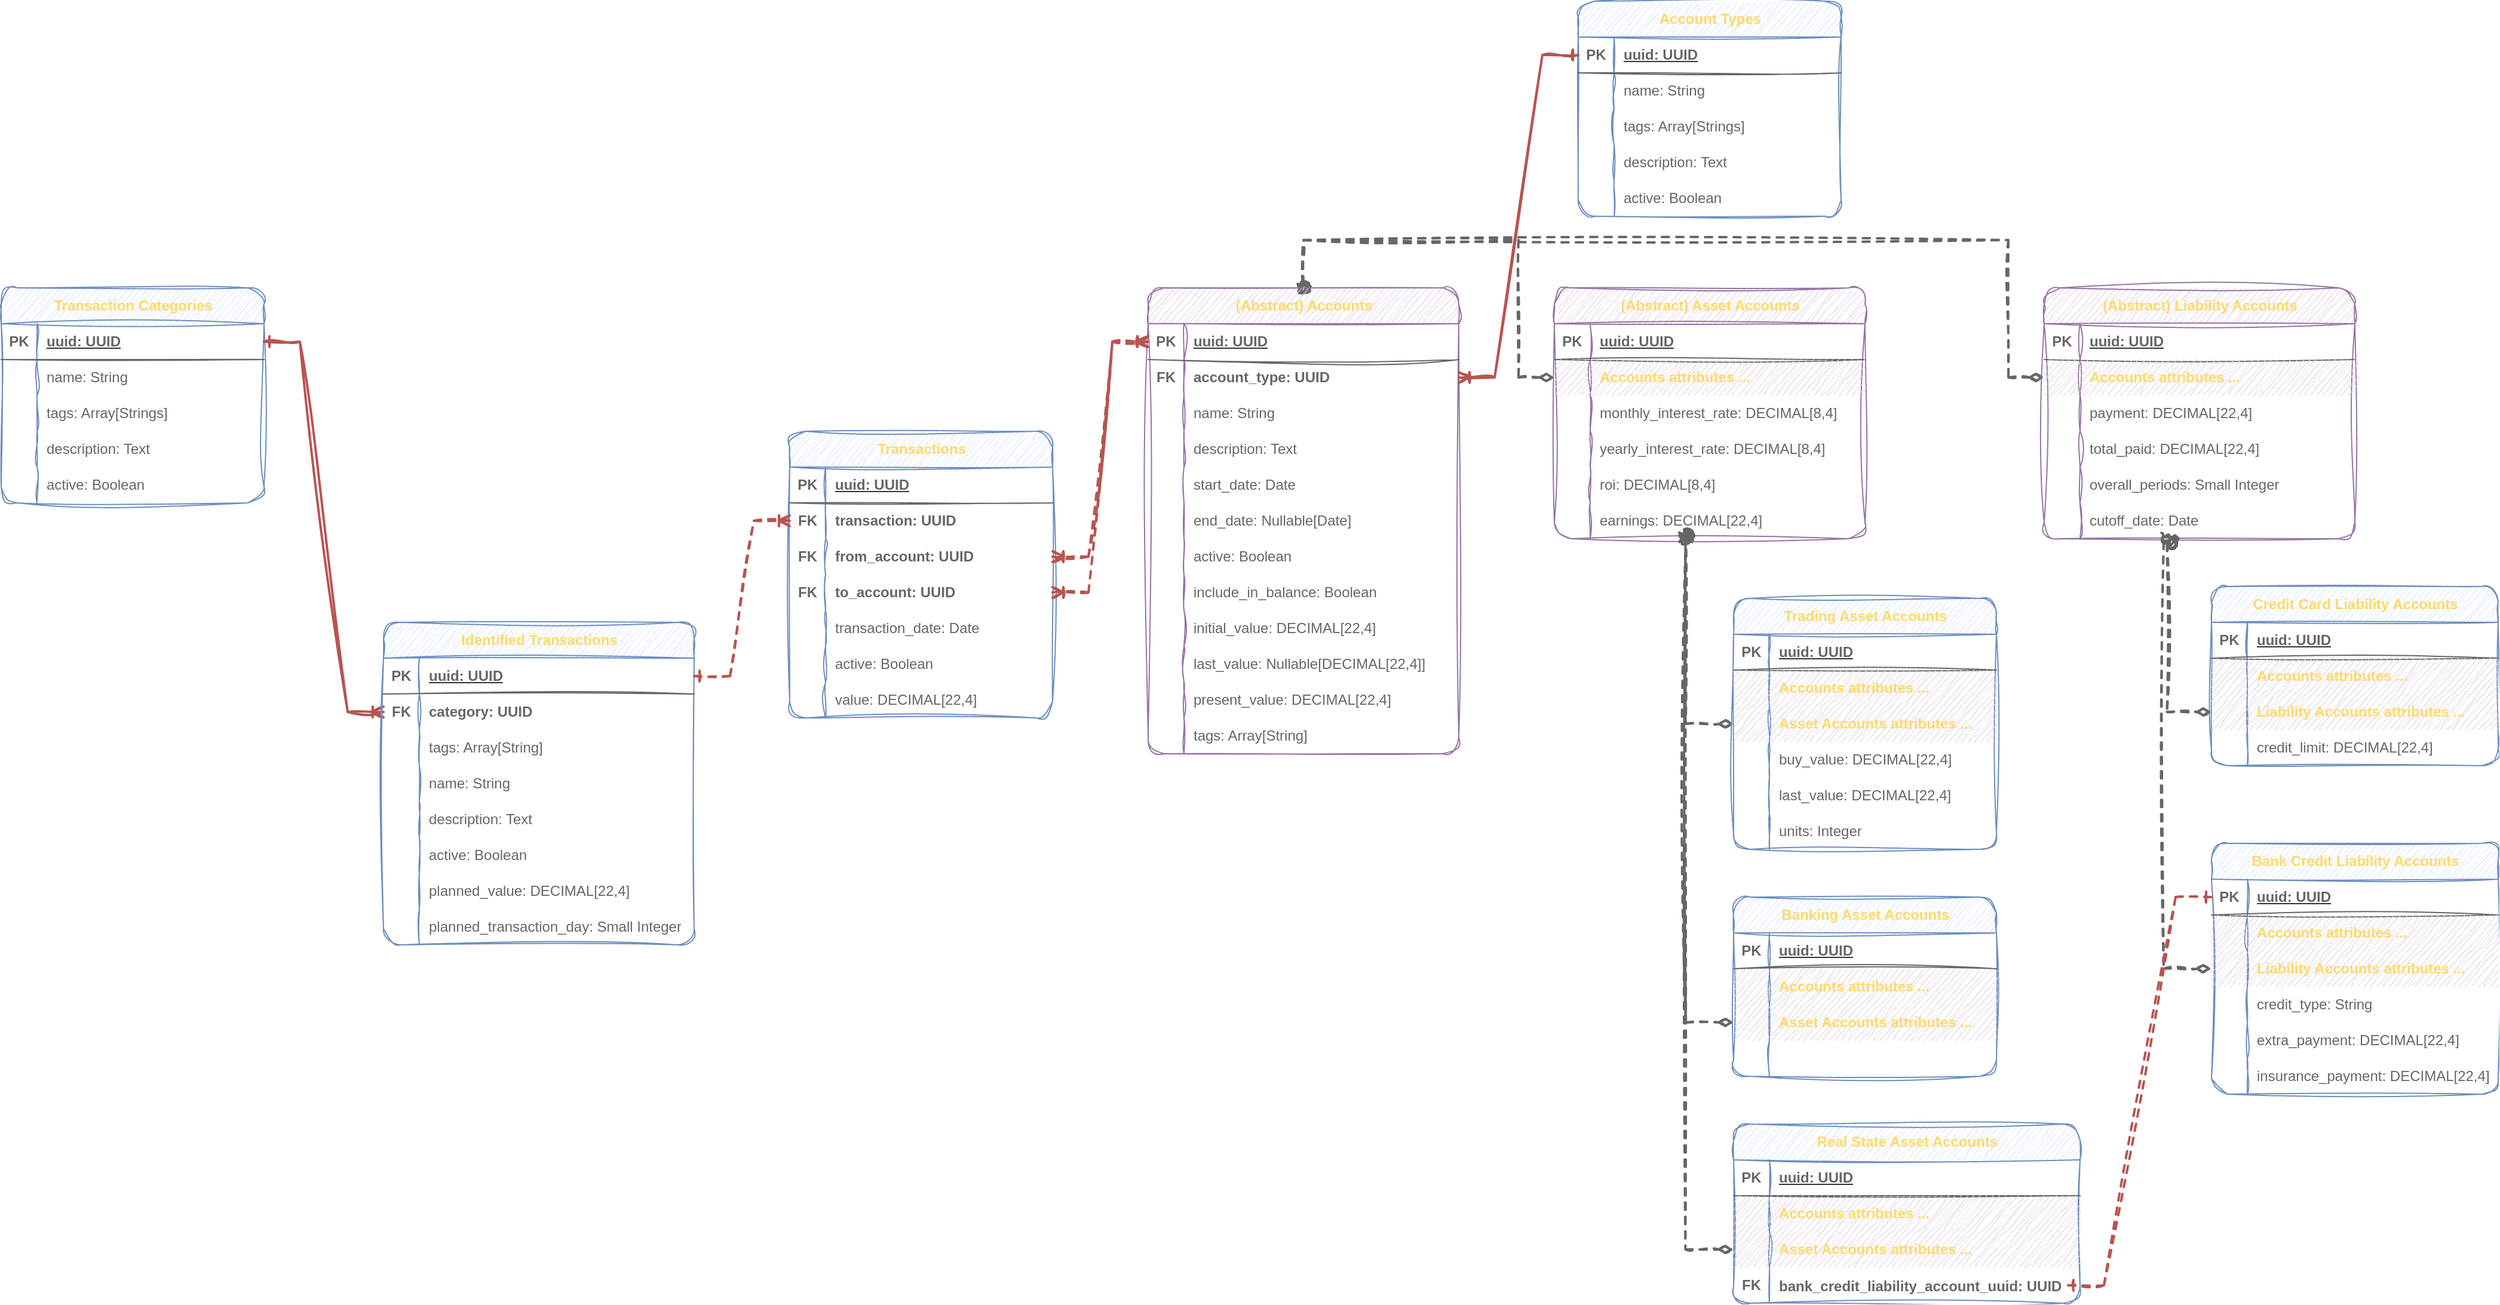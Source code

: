 <mxfile version="28.0.6">
  <diagram name="Page-1" id="b7oEakPi2jkvobWDiCn6">
    <mxGraphModel dx="2208" dy="803" grid="1" gridSize="10" guides="1" tooltips="1" connect="1" arrows="1" fold="1" page="1" pageScale="1" pageWidth="850" pageHeight="1100" math="0" shadow="0">
      <root>
        <mxCell id="0" />
        <mxCell id="1" parent="0" />
        <mxCell id="-R4XkCJPIxGUu6aW4TgG-148" style="edgeStyle=orthogonalEdgeStyle;rounded=0;orthogonalLoop=1;jettySize=auto;html=1;entryX=0;entryY=0.5;entryDx=0;entryDy=0;exitX=0.5;exitY=0;exitDx=0;exitDy=0;dashed=1;sketch=1;jiggle=2;curveFitting=1;strokeColor=#666666;strokeWidth=2;align=center;verticalAlign=middle;fontFamily=Helvetica;fontSize=11;fontColor=default;labelBackgroundColor=default;startArrow=oval;startFill=1;startSize=8;endArrow=diamondThin;endFill=1;endSize=8;fillColor=#f5f5f5;" parent="1" source="-R4XkCJPIxGUu6aW4TgG-11" target="-R4XkCJPIxGUu6aW4TgG-107" edge="1">
          <mxGeometry relative="1" as="geometry">
            <Array as="points">
              <mxPoint x="330" y="200" />
              <mxPoint x="920" y="200" />
              <mxPoint x="920" y="315" />
            </Array>
          </mxGeometry>
        </mxCell>
        <mxCell id="-R4XkCJPIxGUu6aW4TgG-204" style="edgeStyle=orthogonalEdgeStyle;rounded=0;orthogonalLoop=1;jettySize=auto;html=1;exitX=0.5;exitY=0;exitDx=0;exitDy=0;entryX=0;entryY=0.5;entryDx=0;entryDy=0;dashed=1;sketch=1;jiggle=2;curveFitting=1;strokeColor=#666666;strokeWidth=2;align=center;verticalAlign=middle;fontFamily=Helvetica;fontSize=11;fontColor=default;labelBackgroundColor=default;startArrow=oval;startFill=1;startSize=8;endArrow=diamondThin;endFill=1;endSize=8;fillColor=#f5f5f5;" parent="1" source="-R4XkCJPIxGUu6aW4TgG-11" target="-R4XkCJPIxGUu6aW4TgG-182" edge="1">
          <mxGeometry relative="1" as="geometry">
            <Array as="points">
              <mxPoint x="330" y="200" />
              <mxPoint x="510" y="200" />
              <mxPoint x="510" y="315" />
            </Array>
          </mxGeometry>
        </mxCell>
        <mxCell id="-R4XkCJPIxGUu6aW4TgG-11" value="&lt;font style=&quot;color: rgb(255, 217, 102);&quot;&gt;(Abstract) Accounts&lt;/font&gt;" style="shape=table;startSize=30;container=1;collapsible=1;childLayout=tableLayout;fixedRows=1;rowLines=0;fontStyle=1;align=center;resizeLast=1;html=1;rounded=1;sketch=1;curveFitting=1;jiggle=2;fillColor=#e1d5e7;strokeColor=#9673a6;" parent="1" vertex="1">
          <mxGeometry x="200" y="240" width="260" height="390" as="geometry" />
        </mxCell>
        <mxCell id="-R4XkCJPIxGUu6aW4TgG-12" value="" style="shape=tableRow;horizontal=0;startSize=0;swimlaneHead=0;swimlaneBody=0;fillColor=none;collapsible=0;dropTarget=0;points=[[0,0.5],[1,0.5]];portConstraint=eastwest;top=0;left=0;right=0;bottom=1;sketch=1;curveFitting=1;jiggle=2;rounded=0;fontColor=#333333;strokeColor=#666666;" parent="-R4XkCJPIxGUu6aW4TgG-11" vertex="1">
          <mxGeometry y="30" width="260" height="30" as="geometry" />
        </mxCell>
        <mxCell id="-R4XkCJPIxGUu6aW4TgG-13" value="&lt;font style=&quot;color: rgb(102, 102, 102);&quot;&gt;PK&lt;/font&gt;" style="shape=partialRectangle;connectable=0;fillColor=none;top=0;left=0;bottom=0;right=0;fontStyle=1;overflow=hidden;whiteSpace=wrap;html=1;fontColor=#333333;strokeColor=#666666;" parent="-R4XkCJPIxGUu6aW4TgG-12" vertex="1">
          <mxGeometry width="30" height="30" as="geometry">
            <mxRectangle width="30" height="30" as="alternateBounds" />
          </mxGeometry>
        </mxCell>
        <mxCell id="-R4XkCJPIxGUu6aW4TgG-14" value="&lt;font style=&quot;color: rgb(102, 102, 102);&quot;&gt;uuid: UUID&lt;/font&gt;" style="shape=partialRectangle;connectable=0;fillColor=none;top=0;left=0;bottom=0;right=0;align=left;spacingLeft=6;fontStyle=5;overflow=hidden;whiteSpace=wrap;html=1;fontColor=#333333;strokeColor=#666666;" parent="-R4XkCJPIxGUu6aW4TgG-12" vertex="1">
          <mxGeometry x="30" width="230" height="30" as="geometry">
            <mxRectangle width="230" height="30" as="alternateBounds" />
          </mxGeometry>
        </mxCell>
        <mxCell id="-R4XkCJPIxGUu6aW4TgG-62" value="" style="shape=tableRow;horizontal=0;startSize=0;swimlaneHead=0;swimlaneBody=0;fillColor=none;collapsible=0;dropTarget=0;points=[[0,0.5],[1,0.5]];portConstraint=eastwest;top=0;left=0;right=0;bottom=0;fontColor=#333333;strokeColor=#666666;" parent="-R4XkCJPIxGUu6aW4TgG-11" vertex="1">
          <mxGeometry y="60" width="260" height="30" as="geometry" />
        </mxCell>
        <mxCell id="-R4XkCJPIxGUu6aW4TgG-63" value="&lt;b&gt;&lt;font style=&quot;color: rgb(102, 102, 102);&quot;&gt;FK&lt;/font&gt;&lt;/b&gt;" style="shape=partialRectangle;connectable=0;fillColor=none;top=0;left=0;bottom=0;right=0;editable=1;overflow=hidden;whiteSpace=wrap;html=1;" parent="-R4XkCJPIxGUu6aW4TgG-62" vertex="1">
          <mxGeometry width="30" height="30" as="geometry">
            <mxRectangle width="30" height="30" as="alternateBounds" />
          </mxGeometry>
        </mxCell>
        <mxCell id="-R4XkCJPIxGUu6aW4TgG-64" value="&lt;font style=&quot;color: rgb(102, 102, 102);&quot;&gt;&lt;b style=&quot;&quot;&gt;account_type: UUID&lt;/b&gt;&lt;/font&gt;" style="shape=partialRectangle;connectable=0;fillColor=none;top=0;left=0;bottom=0;right=0;align=left;spacingLeft=6;overflow=hidden;whiteSpace=wrap;html=1;" parent="-R4XkCJPIxGUu6aW4TgG-62" vertex="1">
          <mxGeometry x="30" width="230" height="30" as="geometry">
            <mxRectangle width="230" height="30" as="alternateBounds" />
          </mxGeometry>
        </mxCell>
        <mxCell id="-R4XkCJPIxGUu6aW4TgG-15" value="" style="shape=tableRow;horizontal=0;startSize=0;swimlaneHead=0;swimlaneBody=0;fillColor=none;collapsible=0;dropTarget=0;points=[[0,0.5],[1,0.5]];portConstraint=eastwest;top=0;left=0;right=0;bottom=0;fontColor=#333333;strokeColor=#666666;" parent="-R4XkCJPIxGUu6aW4TgG-11" vertex="1">
          <mxGeometry y="90" width="260" height="30" as="geometry" />
        </mxCell>
        <mxCell id="-R4XkCJPIxGUu6aW4TgG-16" value="" style="shape=partialRectangle;connectable=0;fillColor=none;top=0;left=0;bottom=0;right=0;editable=1;overflow=hidden;whiteSpace=wrap;html=1;" parent="-R4XkCJPIxGUu6aW4TgG-15" vertex="1">
          <mxGeometry width="30" height="30" as="geometry">
            <mxRectangle width="30" height="30" as="alternateBounds" />
          </mxGeometry>
        </mxCell>
        <mxCell id="-R4XkCJPIxGUu6aW4TgG-17" value="&lt;font style=&quot;color: rgb(102, 102, 102);&quot;&gt;name: String&lt;/font&gt;" style="shape=partialRectangle;connectable=0;fillColor=none;top=0;left=0;bottom=0;right=0;align=left;spacingLeft=6;overflow=hidden;whiteSpace=wrap;html=1;" parent="-R4XkCJPIxGUu6aW4TgG-15" vertex="1">
          <mxGeometry x="30" width="230" height="30" as="geometry">
            <mxRectangle width="230" height="30" as="alternateBounds" />
          </mxGeometry>
        </mxCell>
        <mxCell id="-R4XkCJPIxGUu6aW4TgG-18" value="" style="shape=tableRow;horizontal=0;startSize=0;swimlaneHead=0;swimlaneBody=0;fillColor=none;collapsible=0;dropTarget=0;points=[[0,0.5],[1,0.5]];portConstraint=eastwest;top=0;left=0;right=0;bottom=0;fontColor=#333333;strokeColor=#666666;" parent="-R4XkCJPIxGUu6aW4TgG-11" vertex="1">
          <mxGeometry y="120" width="260" height="30" as="geometry" />
        </mxCell>
        <mxCell id="-R4XkCJPIxGUu6aW4TgG-19" value="" style="shape=partialRectangle;connectable=0;fillColor=none;top=0;left=0;bottom=0;right=0;editable=1;overflow=hidden;whiteSpace=wrap;html=1;" parent="-R4XkCJPIxGUu6aW4TgG-18" vertex="1">
          <mxGeometry width="30" height="30" as="geometry">
            <mxRectangle width="30" height="30" as="alternateBounds" />
          </mxGeometry>
        </mxCell>
        <mxCell id="-R4XkCJPIxGUu6aW4TgG-20" value="&lt;font style=&quot;color: rgb(102, 102, 102);&quot;&gt;description: Text&lt;/font&gt;" style="shape=partialRectangle;connectable=0;fillColor=none;top=0;left=0;bottom=0;right=0;align=left;spacingLeft=6;overflow=hidden;whiteSpace=wrap;html=1;" parent="-R4XkCJPIxGUu6aW4TgG-18" vertex="1">
          <mxGeometry x="30" width="230" height="30" as="geometry">
            <mxRectangle width="230" height="30" as="alternateBounds" />
          </mxGeometry>
        </mxCell>
        <mxCell id="-R4XkCJPIxGUu6aW4TgG-21" value="" style="shape=tableRow;horizontal=0;startSize=0;swimlaneHead=0;swimlaneBody=0;fillColor=none;collapsible=0;dropTarget=0;points=[[0,0.5],[1,0.5]];portConstraint=eastwest;top=0;left=0;right=0;bottom=0;fontColor=#333333;strokeColor=#666666;" parent="-R4XkCJPIxGUu6aW4TgG-11" vertex="1">
          <mxGeometry y="150" width="260" height="30" as="geometry" />
        </mxCell>
        <mxCell id="-R4XkCJPIxGUu6aW4TgG-22" value="" style="shape=partialRectangle;connectable=0;fillColor=none;top=0;left=0;bottom=0;right=0;editable=1;overflow=hidden;whiteSpace=wrap;html=1;" parent="-R4XkCJPIxGUu6aW4TgG-21" vertex="1">
          <mxGeometry width="30" height="30" as="geometry">
            <mxRectangle width="30" height="30" as="alternateBounds" />
          </mxGeometry>
        </mxCell>
        <mxCell id="-R4XkCJPIxGUu6aW4TgG-23" value="&lt;font style=&quot;color: rgb(102, 102, 102);&quot;&gt;start_date: Date&lt;/font&gt;" style="shape=partialRectangle;connectable=0;fillColor=none;top=0;left=0;bottom=0;right=0;align=left;spacingLeft=6;overflow=hidden;whiteSpace=wrap;html=1;" parent="-R4XkCJPIxGUu6aW4TgG-21" vertex="1">
          <mxGeometry x="30" width="230" height="30" as="geometry">
            <mxRectangle width="230" height="30" as="alternateBounds" />
          </mxGeometry>
        </mxCell>
        <mxCell id="-R4XkCJPIxGUu6aW4TgG-35" value="" style="shape=tableRow;horizontal=0;startSize=0;swimlaneHead=0;swimlaneBody=0;fillColor=none;collapsible=0;dropTarget=0;points=[[0,0.5],[1,0.5]];portConstraint=eastwest;top=0;left=0;right=0;bottom=0;fontColor=#333333;strokeColor=#666666;" parent="-R4XkCJPIxGUu6aW4TgG-11" vertex="1">
          <mxGeometry y="180" width="260" height="30" as="geometry" />
        </mxCell>
        <mxCell id="-R4XkCJPIxGUu6aW4TgG-36" value="" style="shape=partialRectangle;connectable=0;fillColor=none;top=0;left=0;bottom=0;right=0;editable=1;overflow=hidden;whiteSpace=wrap;html=1;" parent="-R4XkCJPIxGUu6aW4TgG-35" vertex="1">
          <mxGeometry width="30" height="30" as="geometry">
            <mxRectangle width="30" height="30" as="alternateBounds" />
          </mxGeometry>
        </mxCell>
        <mxCell id="-R4XkCJPIxGUu6aW4TgG-37" value="&lt;font style=&quot;color: rgb(102, 102, 102);&quot;&gt;end_date: Nullable[Date]&lt;/font&gt;" style="shape=partialRectangle;connectable=0;fillColor=none;top=0;left=0;bottom=0;right=0;align=left;spacingLeft=6;overflow=hidden;whiteSpace=wrap;html=1;" parent="-R4XkCJPIxGUu6aW4TgG-35" vertex="1">
          <mxGeometry x="30" width="230" height="30" as="geometry">
            <mxRectangle width="230" height="30" as="alternateBounds" />
          </mxGeometry>
        </mxCell>
        <mxCell id="-R4XkCJPIxGUu6aW4TgG-44" value="" style="shape=tableRow;horizontal=0;startSize=0;swimlaneHead=0;swimlaneBody=0;fillColor=none;collapsible=0;dropTarget=0;points=[[0,0.5],[1,0.5]];portConstraint=eastwest;top=0;left=0;right=0;bottom=0;fontColor=#333333;strokeColor=#666666;" parent="-R4XkCJPIxGUu6aW4TgG-11" vertex="1">
          <mxGeometry y="210" width="260" height="30" as="geometry" />
        </mxCell>
        <mxCell id="-R4XkCJPIxGUu6aW4TgG-45" value="" style="shape=partialRectangle;connectable=0;fillColor=none;top=0;left=0;bottom=0;right=0;editable=1;overflow=hidden;whiteSpace=wrap;html=1;" parent="-R4XkCJPIxGUu6aW4TgG-44" vertex="1">
          <mxGeometry width="30" height="30" as="geometry">
            <mxRectangle width="30" height="30" as="alternateBounds" />
          </mxGeometry>
        </mxCell>
        <mxCell id="-R4XkCJPIxGUu6aW4TgG-46" value="&lt;font style=&quot;color: rgb(102, 102, 102);&quot;&gt;active: Boolean&lt;/font&gt;" style="shape=partialRectangle;connectable=0;fillColor=none;top=0;left=0;bottom=0;right=0;align=left;spacingLeft=6;overflow=hidden;whiteSpace=wrap;html=1;" parent="-R4XkCJPIxGUu6aW4TgG-44" vertex="1">
          <mxGeometry x="30" width="230" height="30" as="geometry">
            <mxRectangle width="230" height="30" as="alternateBounds" />
          </mxGeometry>
        </mxCell>
        <mxCell id="-R4XkCJPIxGUu6aW4TgG-47" value="" style="shape=tableRow;horizontal=0;startSize=0;swimlaneHead=0;swimlaneBody=0;fillColor=none;collapsible=0;dropTarget=0;points=[[0,0.5],[1,0.5]];portConstraint=eastwest;top=0;left=0;right=0;bottom=0;fontColor=#333333;strokeColor=#666666;" parent="-R4XkCJPIxGUu6aW4TgG-11" vertex="1">
          <mxGeometry y="240" width="260" height="30" as="geometry" />
        </mxCell>
        <mxCell id="-R4XkCJPIxGUu6aW4TgG-48" value="" style="shape=partialRectangle;connectable=0;fillColor=none;top=0;left=0;bottom=0;right=0;editable=1;overflow=hidden;whiteSpace=wrap;html=1;" parent="-R4XkCJPIxGUu6aW4TgG-47" vertex="1">
          <mxGeometry width="30" height="30" as="geometry">
            <mxRectangle width="30" height="30" as="alternateBounds" />
          </mxGeometry>
        </mxCell>
        <mxCell id="-R4XkCJPIxGUu6aW4TgG-49" value="&lt;font style=&quot;color: rgb(102, 102, 102);&quot;&gt;include_in_balance: Boolean&lt;/font&gt;" style="shape=partialRectangle;connectable=0;fillColor=none;top=0;left=0;bottom=0;right=0;align=left;spacingLeft=6;overflow=hidden;whiteSpace=wrap;html=1;" parent="-R4XkCJPIxGUu6aW4TgG-47" vertex="1">
          <mxGeometry x="30" width="230" height="30" as="geometry">
            <mxRectangle width="230" height="30" as="alternateBounds" />
          </mxGeometry>
        </mxCell>
        <mxCell id="-R4XkCJPIxGUu6aW4TgG-50" value="" style="shape=tableRow;horizontal=0;startSize=0;swimlaneHead=0;swimlaneBody=0;fillColor=none;collapsible=0;dropTarget=0;points=[[0,0.5],[1,0.5]];portConstraint=eastwest;top=0;left=0;right=0;bottom=0;fontColor=#333333;strokeColor=#666666;" parent="-R4XkCJPIxGUu6aW4TgG-11" vertex="1">
          <mxGeometry y="270" width="260" height="30" as="geometry" />
        </mxCell>
        <mxCell id="-R4XkCJPIxGUu6aW4TgG-51" value="" style="shape=partialRectangle;connectable=0;fillColor=none;top=0;left=0;bottom=0;right=0;editable=1;overflow=hidden;whiteSpace=wrap;html=1;" parent="-R4XkCJPIxGUu6aW4TgG-50" vertex="1">
          <mxGeometry width="30" height="30" as="geometry">
            <mxRectangle width="30" height="30" as="alternateBounds" />
          </mxGeometry>
        </mxCell>
        <mxCell id="-R4XkCJPIxGUu6aW4TgG-52" value="&lt;font style=&quot;color: rgb(102, 102, 102);&quot;&gt;initial_value: DECIMAL[22,4]&lt;/font&gt;" style="shape=partialRectangle;connectable=0;fillColor=none;top=0;left=0;bottom=0;right=0;align=left;spacingLeft=6;overflow=hidden;whiteSpace=wrap;html=1;" parent="-R4XkCJPIxGUu6aW4TgG-50" vertex="1">
          <mxGeometry x="30" width="230" height="30" as="geometry">
            <mxRectangle width="230" height="30" as="alternateBounds" />
          </mxGeometry>
        </mxCell>
        <mxCell id="-R4XkCJPIxGUu6aW4TgG-53" value="" style="shape=tableRow;horizontal=0;startSize=0;swimlaneHead=0;swimlaneBody=0;fillColor=none;collapsible=0;dropTarget=0;points=[[0,0.5],[1,0.5]];portConstraint=eastwest;top=0;left=0;right=0;bottom=0;fontColor=#333333;strokeColor=#666666;" parent="-R4XkCJPIxGUu6aW4TgG-11" vertex="1">
          <mxGeometry y="300" width="260" height="30" as="geometry" />
        </mxCell>
        <mxCell id="-R4XkCJPIxGUu6aW4TgG-54" value="" style="shape=partialRectangle;connectable=0;fillColor=none;top=0;left=0;bottom=0;right=0;editable=1;overflow=hidden;whiteSpace=wrap;html=1;" parent="-R4XkCJPIxGUu6aW4TgG-53" vertex="1">
          <mxGeometry width="30" height="30" as="geometry">
            <mxRectangle width="30" height="30" as="alternateBounds" />
          </mxGeometry>
        </mxCell>
        <mxCell id="-R4XkCJPIxGUu6aW4TgG-55" value="&lt;font style=&quot;color: rgb(102, 102, 102);&quot;&gt;last_value: Nullable[DECIMAL[22,4]]&lt;/font&gt;" style="shape=partialRectangle;connectable=0;fillColor=none;top=0;left=0;bottom=0;right=0;align=left;spacingLeft=6;overflow=hidden;whiteSpace=wrap;html=1;" parent="-R4XkCJPIxGUu6aW4TgG-53" vertex="1">
          <mxGeometry x="30" width="230" height="30" as="geometry">
            <mxRectangle width="230" height="30" as="alternateBounds" />
          </mxGeometry>
        </mxCell>
        <mxCell id="-R4XkCJPIxGUu6aW4TgG-56" value="" style="shape=tableRow;horizontal=0;startSize=0;swimlaneHead=0;swimlaneBody=0;fillColor=none;collapsible=0;dropTarget=0;points=[[0,0.5],[1,0.5]];portConstraint=eastwest;top=0;left=0;right=0;bottom=0;fontColor=#333333;strokeColor=#666666;" parent="-R4XkCJPIxGUu6aW4TgG-11" vertex="1">
          <mxGeometry y="330" width="260" height="30" as="geometry" />
        </mxCell>
        <mxCell id="-R4XkCJPIxGUu6aW4TgG-57" value="" style="shape=partialRectangle;connectable=0;fillColor=none;top=0;left=0;bottom=0;right=0;editable=1;overflow=hidden;whiteSpace=wrap;html=1;" parent="-R4XkCJPIxGUu6aW4TgG-56" vertex="1">
          <mxGeometry width="30" height="30" as="geometry">
            <mxRectangle width="30" height="30" as="alternateBounds" />
          </mxGeometry>
        </mxCell>
        <mxCell id="-R4XkCJPIxGUu6aW4TgG-58" value="&lt;font style=&quot;color: rgb(102, 102, 102);&quot;&gt;present_value: DECIMAL[22,4]&lt;/font&gt;" style="shape=partialRectangle;connectable=0;fillColor=none;top=0;left=0;bottom=0;right=0;align=left;spacingLeft=6;overflow=hidden;whiteSpace=wrap;html=1;" parent="-R4XkCJPIxGUu6aW4TgG-56" vertex="1">
          <mxGeometry x="30" width="230" height="30" as="geometry">
            <mxRectangle width="230" height="30" as="alternateBounds" />
          </mxGeometry>
        </mxCell>
        <mxCell id="-R4XkCJPIxGUu6aW4TgG-99" value="" style="shape=tableRow;horizontal=0;startSize=0;swimlaneHead=0;swimlaneBody=0;fillColor=none;collapsible=0;dropTarget=0;points=[[0,0.5],[1,0.5]];portConstraint=eastwest;top=0;left=0;right=0;bottom=0;fontColor=#333333;strokeColor=#666666;" parent="-R4XkCJPIxGUu6aW4TgG-11" vertex="1">
          <mxGeometry y="360" width="260" height="30" as="geometry" />
        </mxCell>
        <mxCell id="-R4XkCJPIxGUu6aW4TgG-100" value="" style="shape=partialRectangle;connectable=0;fillColor=none;top=0;left=0;bottom=0;right=0;editable=1;overflow=hidden;whiteSpace=wrap;html=1;" parent="-R4XkCJPIxGUu6aW4TgG-99" vertex="1">
          <mxGeometry width="30" height="30" as="geometry">
            <mxRectangle width="30" height="30" as="alternateBounds" />
          </mxGeometry>
        </mxCell>
        <mxCell id="-R4XkCJPIxGUu6aW4TgG-101" value="&lt;font style=&quot;color: rgb(102, 102, 102);&quot;&gt;tags: Array[String]&lt;/font&gt;" style="shape=partialRectangle;connectable=0;fillColor=none;top=0;left=0;bottom=0;right=0;align=left;spacingLeft=6;overflow=hidden;whiteSpace=wrap;html=1;" parent="-R4XkCJPIxGUu6aW4TgG-99" vertex="1">
          <mxGeometry x="30" width="230" height="30" as="geometry">
            <mxRectangle width="230" height="30" as="alternateBounds" />
          </mxGeometry>
        </mxCell>
        <mxCell id="-R4XkCJPIxGUu6aW4TgG-65" value="&lt;font style=&quot;color: rgb(255, 217, 102);&quot;&gt;Account Types&lt;/font&gt;" style="shape=table;startSize=30;container=1;collapsible=1;childLayout=tableLayout;fixedRows=1;rowLines=0;fontStyle=1;align=center;resizeLast=1;html=1;rounded=1;sketch=1;curveFitting=1;jiggle=2;fillColor=#dae8fc;strokeColor=#6c8ebf;" parent="1" vertex="1">
          <mxGeometry x="560" width="220" height="180" as="geometry" />
        </mxCell>
        <mxCell id="-R4XkCJPIxGUu6aW4TgG-66" value="" style="shape=tableRow;horizontal=0;startSize=0;swimlaneHead=0;swimlaneBody=0;fillColor=none;collapsible=0;dropTarget=0;points=[[0,0.5],[1,0.5]];portConstraint=eastwest;top=0;left=0;right=0;bottom=1;sketch=1;curveFitting=1;jiggle=2;rounded=0;fontColor=#666666;strokeColor=#666666;" parent="-R4XkCJPIxGUu6aW4TgG-65" vertex="1">
          <mxGeometry y="30" width="220" height="30" as="geometry" />
        </mxCell>
        <mxCell id="-R4XkCJPIxGUu6aW4TgG-67" value="&lt;font style=&quot;color: rgb(102, 102, 102);&quot;&gt;PK&lt;/font&gt;" style="shape=partialRectangle;connectable=0;fillColor=none;top=0;left=0;bottom=0;right=0;fontStyle=1;overflow=hidden;whiteSpace=wrap;html=1;fontColor=#333333;strokeColor=#666666;" parent="-R4XkCJPIxGUu6aW4TgG-66" vertex="1">
          <mxGeometry width="30" height="30" as="geometry">
            <mxRectangle width="30" height="30" as="alternateBounds" />
          </mxGeometry>
        </mxCell>
        <mxCell id="-R4XkCJPIxGUu6aW4TgG-68" value="&lt;font style=&quot;color: rgb(102, 102, 102);&quot;&gt;uuid: UUID&lt;/font&gt;" style="shape=partialRectangle;connectable=0;fillColor=none;top=0;left=0;bottom=0;right=0;align=left;spacingLeft=6;fontStyle=5;overflow=hidden;whiteSpace=wrap;html=1;fontColor=#333333;strokeColor=#666666;" parent="-R4XkCJPIxGUu6aW4TgG-66" vertex="1">
          <mxGeometry x="30" width="190" height="30" as="geometry">
            <mxRectangle width="190" height="30" as="alternateBounds" />
          </mxGeometry>
        </mxCell>
        <mxCell id="-R4XkCJPIxGUu6aW4TgG-69" value="" style="shape=tableRow;horizontal=0;startSize=0;swimlaneHead=0;swimlaneBody=0;fillColor=none;collapsible=0;dropTarget=0;points=[[0,0.5],[1,0.5]];portConstraint=eastwest;top=0;left=0;right=0;bottom=0;fontColor=#666666;strokeColor=#666666;" parent="-R4XkCJPIxGUu6aW4TgG-65" vertex="1">
          <mxGeometry y="60" width="220" height="30" as="geometry" />
        </mxCell>
        <mxCell id="-R4XkCJPIxGUu6aW4TgG-70" value="" style="shape=partialRectangle;connectable=0;fillColor=none;top=0;left=0;bottom=0;right=0;editable=1;overflow=hidden;whiteSpace=wrap;html=1;strokeColor=#666666;" parent="-R4XkCJPIxGUu6aW4TgG-69" vertex="1">
          <mxGeometry width="30" height="30" as="geometry">
            <mxRectangle width="30" height="30" as="alternateBounds" />
          </mxGeometry>
        </mxCell>
        <mxCell id="-R4XkCJPIxGUu6aW4TgG-71" value="&lt;font style=&quot;color: rgb(102, 102, 102);&quot;&gt;name: String&lt;/font&gt;" style="shape=partialRectangle;connectable=0;fillColor=none;top=0;left=0;bottom=0;right=0;align=left;spacingLeft=6;overflow=hidden;whiteSpace=wrap;html=1;strokeColor=#666666;" parent="-R4XkCJPIxGUu6aW4TgG-69" vertex="1">
          <mxGeometry x="30" width="190" height="30" as="geometry">
            <mxRectangle width="190" height="30" as="alternateBounds" />
          </mxGeometry>
        </mxCell>
        <mxCell id="-R4XkCJPIxGUu6aW4TgG-72" value="" style="shape=tableRow;horizontal=0;startSize=0;swimlaneHead=0;swimlaneBody=0;fillColor=none;collapsible=0;dropTarget=0;points=[[0,0.5],[1,0.5]];portConstraint=eastwest;top=0;left=0;right=0;bottom=0;fontColor=#666666;strokeColor=#666666;" parent="-R4XkCJPIxGUu6aW4TgG-65" vertex="1">
          <mxGeometry y="90" width="220" height="30" as="geometry" />
        </mxCell>
        <mxCell id="-R4XkCJPIxGUu6aW4TgG-73" value="" style="shape=partialRectangle;connectable=0;fillColor=none;top=0;left=0;bottom=0;right=0;editable=1;overflow=hidden;whiteSpace=wrap;html=1;strokeColor=#666666;" parent="-R4XkCJPIxGUu6aW4TgG-72" vertex="1">
          <mxGeometry width="30" height="30" as="geometry">
            <mxRectangle width="30" height="30" as="alternateBounds" />
          </mxGeometry>
        </mxCell>
        <mxCell id="-R4XkCJPIxGUu6aW4TgG-74" value="&lt;font style=&quot;color: rgb(102, 102, 102);&quot;&gt;tags: Array[Strings]&lt;/font&gt;" style="shape=partialRectangle;connectable=0;fillColor=none;top=0;left=0;bottom=0;right=0;align=left;spacingLeft=6;overflow=hidden;whiteSpace=wrap;html=1;strokeColor=#666666;" parent="-R4XkCJPIxGUu6aW4TgG-72" vertex="1">
          <mxGeometry x="30" width="190" height="30" as="geometry">
            <mxRectangle width="190" height="30" as="alternateBounds" />
          </mxGeometry>
        </mxCell>
        <mxCell id="-R4XkCJPIxGUu6aW4TgG-75" value="" style="shape=tableRow;horizontal=0;startSize=0;swimlaneHead=0;swimlaneBody=0;fillColor=none;collapsible=0;dropTarget=0;points=[[0,0.5],[1,0.5]];portConstraint=eastwest;top=0;left=0;right=0;bottom=0;fontColor=#666666;strokeColor=#666666;" parent="-R4XkCJPIxGUu6aW4TgG-65" vertex="1">
          <mxGeometry y="120" width="220" height="30" as="geometry" />
        </mxCell>
        <mxCell id="-R4XkCJPIxGUu6aW4TgG-76" value="" style="shape=partialRectangle;connectable=0;fillColor=none;top=0;left=0;bottom=0;right=0;editable=1;overflow=hidden;whiteSpace=wrap;html=1;strokeColor=#666666;" parent="-R4XkCJPIxGUu6aW4TgG-75" vertex="1">
          <mxGeometry width="30" height="30" as="geometry">
            <mxRectangle width="30" height="30" as="alternateBounds" />
          </mxGeometry>
        </mxCell>
        <mxCell id="-R4XkCJPIxGUu6aW4TgG-77" value="&lt;font style=&quot;color: rgb(102, 102, 102);&quot;&gt;description: Text&lt;/font&gt;" style="shape=partialRectangle;connectable=0;fillColor=none;top=0;left=0;bottom=0;right=0;align=left;spacingLeft=6;overflow=hidden;whiteSpace=wrap;html=1;strokeColor=#666666;" parent="-R4XkCJPIxGUu6aW4TgG-75" vertex="1">
          <mxGeometry x="30" width="190" height="30" as="geometry">
            <mxRectangle width="190" height="30" as="alternateBounds" />
          </mxGeometry>
        </mxCell>
        <mxCell id="-R4XkCJPIxGUu6aW4TgG-78" value="" style="shape=tableRow;horizontal=0;startSize=0;swimlaneHead=0;swimlaneBody=0;fillColor=none;collapsible=0;dropTarget=0;points=[[0,0.5],[1,0.5]];portConstraint=eastwest;top=0;left=0;right=0;bottom=0;fontColor=#666666;strokeColor=#666666;" parent="-R4XkCJPIxGUu6aW4TgG-65" vertex="1">
          <mxGeometry y="150" width="220" height="30" as="geometry" />
        </mxCell>
        <mxCell id="-R4XkCJPIxGUu6aW4TgG-79" value="" style="shape=partialRectangle;connectable=0;fillColor=none;top=0;left=0;bottom=0;right=0;editable=1;overflow=hidden;whiteSpace=wrap;html=1;strokeColor=#666666;" parent="-R4XkCJPIxGUu6aW4TgG-78" vertex="1">
          <mxGeometry width="30" height="30" as="geometry">
            <mxRectangle width="30" height="30" as="alternateBounds" />
          </mxGeometry>
        </mxCell>
        <mxCell id="-R4XkCJPIxGUu6aW4TgG-80" value="&lt;font style=&quot;color: rgb(102, 102, 102);&quot;&gt;active: Boolean&lt;/font&gt;" style="shape=partialRectangle;connectable=0;fillColor=none;top=0;left=0;bottom=0;right=0;align=left;spacingLeft=6;overflow=hidden;whiteSpace=wrap;html=1;strokeColor=#666666;" parent="-R4XkCJPIxGUu6aW4TgG-78" vertex="1">
          <mxGeometry x="30" width="190" height="30" as="geometry">
            <mxRectangle width="190" height="30" as="alternateBounds" />
          </mxGeometry>
        </mxCell>
        <mxCell id="-R4XkCJPIxGUu6aW4TgG-102" style="edgeStyle=entityRelationEdgeStyle;rounded=0;orthogonalLoop=1;jettySize=auto;html=1;exitX=0;exitY=0.5;exitDx=0;exitDy=0;entryX=1;entryY=0.5;entryDx=0;entryDy=0;endArrow=ERoneToMany;endFill=0;startArrow=ERone;startFill=0;sketch=1;curveFitting=1;jiggle=2;fillColor=#f8cecc;strokeColor=#b85450;strokeWidth=2;" parent="1" source="-R4XkCJPIxGUu6aW4TgG-66" target="-R4XkCJPIxGUu6aW4TgG-62" edge="1">
          <mxGeometry relative="1" as="geometry" />
        </mxCell>
        <mxCell id="-R4XkCJPIxGUu6aW4TgG-103" value="&lt;font style=&quot;color: rgb(255, 217, 102);&quot;&gt;(Abstract) Liability Accounts&lt;/font&gt;" style="shape=table;startSize=30;container=1;collapsible=1;childLayout=tableLayout;fixedRows=1;rowLines=0;fontStyle=1;align=center;resizeLast=1;html=1;rounded=1;sketch=1;curveFitting=1;jiggle=2;fillColor=#e1d5e7;strokeColor=#9673a6;" parent="1" vertex="1">
          <mxGeometry x="950" y="240" width="260" height="210" as="geometry" />
        </mxCell>
        <mxCell id="-R4XkCJPIxGUu6aW4TgG-104" value="" style="shape=tableRow;horizontal=0;startSize=0;swimlaneHead=0;swimlaneBody=0;fillColor=none;collapsible=0;dropTarget=0;points=[[0,0.5],[1,0.5]];portConstraint=eastwest;top=0;left=0;right=0;bottom=1;sketch=1;curveFitting=1;jiggle=2;rounded=0;fontColor=#333333;strokeColor=#666666;" parent="-R4XkCJPIxGUu6aW4TgG-103" vertex="1">
          <mxGeometry y="30" width="260" height="30" as="geometry" />
        </mxCell>
        <mxCell id="-R4XkCJPIxGUu6aW4TgG-105" value="&lt;font style=&quot;color: rgb(102, 102, 102);&quot;&gt;PK&lt;/font&gt;" style="shape=partialRectangle;connectable=0;fillColor=none;top=0;left=0;bottom=0;right=0;fontStyle=1;overflow=hidden;whiteSpace=wrap;html=1;fontColor=#333333;strokeColor=#666666;" parent="-R4XkCJPIxGUu6aW4TgG-104" vertex="1">
          <mxGeometry width="30" height="30" as="geometry">
            <mxRectangle width="30" height="30" as="alternateBounds" />
          </mxGeometry>
        </mxCell>
        <mxCell id="-R4XkCJPIxGUu6aW4TgG-106" value="&lt;font style=&quot;color: rgb(102, 102, 102);&quot;&gt;uuid: UUID&lt;/font&gt;" style="shape=partialRectangle;connectable=0;fillColor=none;top=0;left=0;bottom=0;right=0;align=left;spacingLeft=6;fontStyle=5;overflow=hidden;whiteSpace=wrap;html=1;fontColor=#333333;strokeColor=#666666;" parent="-R4XkCJPIxGUu6aW4TgG-104" vertex="1">
          <mxGeometry x="30" width="230" height="30" as="geometry">
            <mxRectangle width="230" height="30" as="alternateBounds" />
          </mxGeometry>
        </mxCell>
        <mxCell id="-R4XkCJPIxGUu6aW4TgG-107" value="" style="shape=tableRow;horizontal=0;startSize=0;swimlaneHead=0;swimlaneBody=0;fillColor=#e1d5e7;collapsible=0;dropTarget=0;points=[[0,0.5],[1,0.5]];portConstraint=eastwest;top=0;left=0;right=0;bottom=0;strokeColor=#9673a6;sketch=1;curveFitting=1;jiggle=2;strokeWidth=1;" parent="-R4XkCJPIxGUu6aW4TgG-103" vertex="1">
          <mxGeometry y="60" width="260" height="30" as="geometry" />
        </mxCell>
        <mxCell id="-R4XkCJPIxGUu6aW4TgG-108" value="" style="shape=partialRectangle;connectable=0;fillColor=none;top=0;left=0;bottom=0;right=0;editable=1;overflow=hidden;whiteSpace=wrap;html=1;" parent="-R4XkCJPIxGUu6aW4TgG-107" vertex="1">
          <mxGeometry width="30" height="30" as="geometry">
            <mxRectangle width="30" height="30" as="alternateBounds" />
          </mxGeometry>
        </mxCell>
        <mxCell id="-R4XkCJPIxGUu6aW4TgG-109" value="&lt;font style=&quot;color: rgb(255, 217, 102);&quot;&gt;&lt;b style=&quot;&quot;&gt;Accounts attributes ...&lt;/b&gt;&lt;/font&gt;" style="shape=partialRectangle;connectable=0;fillColor=none;top=0;left=0;bottom=0;right=0;align=left;spacingLeft=6;overflow=hidden;whiteSpace=wrap;html=1;" parent="-R4XkCJPIxGUu6aW4TgG-107" vertex="1">
          <mxGeometry x="30" width="230" height="30" as="geometry">
            <mxRectangle width="230" height="30" as="alternateBounds" />
          </mxGeometry>
        </mxCell>
        <mxCell id="-R4XkCJPIxGUu6aW4TgG-110" value="" style="shape=tableRow;horizontal=0;startSize=0;swimlaneHead=0;swimlaneBody=0;fillColor=none;collapsible=0;dropTarget=0;points=[[0,0.5],[1,0.5]];portConstraint=eastwest;top=0;left=0;right=0;bottom=0;fontColor=#333333;strokeColor=#666666;" parent="-R4XkCJPIxGUu6aW4TgG-103" vertex="1">
          <mxGeometry y="90" width="260" height="30" as="geometry" />
        </mxCell>
        <mxCell id="-R4XkCJPIxGUu6aW4TgG-111" value="" style="shape=partialRectangle;connectable=0;fillColor=none;top=0;left=0;bottom=0;right=0;editable=1;overflow=hidden;whiteSpace=wrap;html=1;" parent="-R4XkCJPIxGUu6aW4TgG-110" vertex="1">
          <mxGeometry width="30" height="30" as="geometry">
            <mxRectangle width="30" height="30" as="alternateBounds" />
          </mxGeometry>
        </mxCell>
        <mxCell id="-R4XkCJPIxGUu6aW4TgG-112" value="&lt;font style=&quot;color: rgb(102, 102, 102);&quot;&gt;&lt;font style=&quot;&quot;&gt;payment:&amp;nbsp;&lt;/font&gt;&lt;span&gt;DECIMAL[22,4]&lt;/span&gt;&lt;/font&gt;" style="shape=partialRectangle;connectable=0;fillColor=none;top=0;left=0;bottom=0;right=0;align=left;spacingLeft=6;overflow=hidden;whiteSpace=wrap;html=1;" parent="-R4XkCJPIxGUu6aW4TgG-110" vertex="1">
          <mxGeometry x="30" width="230" height="30" as="geometry">
            <mxRectangle width="230" height="30" as="alternateBounds" />
          </mxGeometry>
        </mxCell>
        <mxCell id="-R4XkCJPIxGUu6aW4TgG-116" value="" style="shape=tableRow;horizontal=0;startSize=0;swimlaneHead=0;swimlaneBody=0;fillColor=none;collapsible=0;dropTarget=0;points=[[0,0.5],[1,0.5]];portConstraint=eastwest;top=0;left=0;right=0;bottom=0;fontColor=#333333;strokeColor=#666666;" parent="-R4XkCJPIxGUu6aW4TgG-103" vertex="1">
          <mxGeometry y="120" width="260" height="30" as="geometry" />
        </mxCell>
        <mxCell id="-R4XkCJPIxGUu6aW4TgG-117" value="" style="shape=partialRectangle;connectable=0;fillColor=none;top=0;left=0;bottom=0;right=0;editable=1;overflow=hidden;whiteSpace=wrap;html=1;" parent="-R4XkCJPIxGUu6aW4TgG-116" vertex="1">
          <mxGeometry width="30" height="30" as="geometry">
            <mxRectangle width="30" height="30" as="alternateBounds" />
          </mxGeometry>
        </mxCell>
        <mxCell id="-R4XkCJPIxGUu6aW4TgG-118" value="&lt;font style=&quot;color: rgb(102, 102, 102);&quot;&gt;&lt;font&gt;total_paid:&amp;nbsp;&lt;/font&gt;&lt;span&gt;DECIMAL[22,4]&lt;/span&gt;&lt;/font&gt;" style="shape=partialRectangle;connectable=0;fillColor=none;top=0;left=0;bottom=0;right=0;align=left;spacingLeft=6;overflow=hidden;whiteSpace=wrap;html=1;" parent="-R4XkCJPIxGUu6aW4TgG-116" vertex="1">
          <mxGeometry x="30" width="230" height="30" as="geometry">
            <mxRectangle width="230" height="30" as="alternateBounds" />
          </mxGeometry>
        </mxCell>
        <mxCell id="-R4XkCJPIxGUu6aW4TgG-166" value="" style="shape=tableRow;horizontal=0;startSize=0;swimlaneHead=0;swimlaneBody=0;fillColor=none;collapsible=0;dropTarget=0;points=[[0,0.5],[1,0.5]];portConstraint=eastwest;top=0;left=0;right=0;bottom=0;fontColor=#333333;strokeColor=#666666;" parent="-R4XkCJPIxGUu6aW4TgG-103" vertex="1">
          <mxGeometry y="150" width="260" height="30" as="geometry" />
        </mxCell>
        <mxCell id="-R4XkCJPIxGUu6aW4TgG-167" value="" style="shape=partialRectangle;connectable=0;fillColor=none;top=0;left=0;bottom=0;right=0;editable=1;overflow=hidden;whiteSpace=wrap;html=1;" parent="-R4XkCJPIxGUu6aW4TgG-166" vertex="1">
          <mxGeometry width="30" height="30" as="geometry">
            <mxRectangle width="30" height="30" as="alternateBounds" />
          </mxGeometry>
        </mxCell>
        <mxCell id="-R4XkCJPIxGUu6aW4TgG-168" value="&lt;font style=&quot;color: rgb(102, 102, 102);&quot;&gt;&lt;font style=&quot;&quot;&gt;overall_periods:&amp;nbsp;&lt;/font&gt;&lt;span&gt;Small Integer&lt;/span&gt;&lt;/font&gt;" style="shape=partialRectangle;connectable=0;fillColor=none;top=0;left=0;bottom=0;right=0;align=left;spacingLeft=6;overflow=hidden;whiteSpace=wrap;html=1;" parent="-R4XkCJPIxGUu6aW4TgG-166" vertex="1">
          <mxGeometry x="30" width="230" height="30" as="geometry">
            <mxRectangle width="230" height="30" as="alternateBounds" />
          </mxGeometry>
        </mxCell>
        <mxCell id="9fcQN34NBMjev0ED01Tu-54" value="" style="shape=tableRow;horizontal=0;startSize=0;swimlaneHead=0;swimlaneBody=0;fillColor=none;collapsible=0;dropTarget=0;points=[[0,0.5],[1,0.5]];portConstraint=eastwest;top=0;left=0;right=0;bottom=0;fontColor=#333333;strokeColor=#666666;" vertex="1" parent="-R4XkCJPIxGUu6aW4TgG-103">
          <mxGeometry y="180" width="260" height="30" as="geometry" />
        </mxCell>
        <mxCell id="9fcQN34NBMjev0ED01Tu-55" value="" style="shape=partialRectangle;connectable=0;fillColor=none;top=0;left=0;bottom=0;right=0;editable=1;overflow=hidden;whiteSpace=wrap;html=1;" vertex="1" parent="9fcQN34NBMjev0ED01Tu-54">
          <mxGeometry width="30" height="30" as="geometry">
            <mxRectangle width="30" height="30" as="alternateBounds" />
          </mxGeometry>
        </mxCell>
        <mxCell id="9fcQN34NBMjev0ED01Tu-56" value="&lt;font color=&quot;#666666&quot;&gt;cutoff_date: Date&lt;/font&gt;" style="shape=partialRectangle;connectable=0;fillColor=none;top=0;left=0;bottom=0;right=0;align=left;spacingLeft=6;overflow=hidden;whiteSpace=wrap;html=1;" vertex="1" parent="9fcQN34NBMjev0ED01Tu-54">
          <mxGeometry x="30" width="230" height="30" as="geometry">
            <mxRectangle width="230" height="30" as="alternateBounds" />
          </mxGeometry>
        </mxCell>
        <mxCell id="-R4XkCJPIxGUu6aW4TgG-276" style="edgeStyle=orthogonalEdgeStyle;rounded=0;orthogonalLoop=1;jettySize=auto;html=1;exitX=0.428;exitY=0.9;exitDx=0;exitDy=0;exitPerimeter=0;dashed=1;sketch=1;jiggle=2;curveFitting=1;strokeColor=#666666;strokeWidth=2;align=center;verticalAlign=middle;fontFamily=Helvetica;fontSize=11;fontColor=default;labelBackgroundColor=default;startArrow=oval;startFill=1;startSize=8;endArrow=diamondThin;endFill=1;endSize=8;fillColor=#f5f5f5;entryX=0;entryY=0.5;entryDx=0;entryDy=0;" parent="1" source="-R4XkCJPIxGUu6aW4TgG-214" target="-R4XkCJPIxGUu6aW4TgG-264" edge="1">
          <mxGeometry relative="1" as="geometry">
            <Array as="points">
              <mxPoint x="650" y="447" />
              <mxPoint x="650" y="605" />
            </Array>
          </mxGeometry>
        </mxCell>
        <mxCell id="-R4XkCJPIxGUu6aW4TgG-178" value="&lt;font style=&quot;color: rgb(255, 217, 102);&quot;&gt;(Abstract) Asset Accounts&lt;/font&gt;" style="shape=table;startSize=30;container=1;collapsible=1;childLayout=tableLayout;fixedRows=1;rowLines=0;fontStyle=1;align=center;resizeLast=1;html=1;rounded=1;sketch=1;curveFitting=1;jiggle=2;fillColor=#e1d5e7;strokeColor=#9673a6;" parent="1" vertex="1">
          <mxGeometry x="540" y="240" width="260" height="210" as="geometry" />
        </mxCell>
        <mxCell id="-R4XkCJPIxGUu6aW4TgG-179" value="" style="shape=tableRow;horizontal=0;startSize=0;swimlaneHead=0;swimlaneBody=0;fillColor=none;collapsible=0;dropTarget=0;points=[[0,0.5],[1,0.5]];portConstraint=eastwest;top=0;left=0;right=0;bottom=1;sketch=1;curveFitting=1;jiggle=2;rounded=0;fontColor=#333333;strokeColor=#666666;" parent="-R4XkCJPIxGUu6aW4TgG-178" vertex="1">
          <mxGeometry y="30" width="260" height="30" as="geometry" />
        </mxCell>
        <mxCell id="-R4XkCJPIxGUu6aW4TgG-180" value="&lt;font style=&quot;color: rgb(102, 102, 102);&quot;&gt;PK&lt;/font&gt;" style="shape=partialRectangle;connectable=0;fillColor=none;top=0;left=0;bottom=0;right=0;fontStyle=1;overflow=hidden;whiteSpace=wrap;html=1;fontColor=#333333;strokeColor=#666666;" parent="-R4XkCJPIxGUu6aW4TgG-179" vertex="1">
          <mxGeometry width="30" height="30" as="geometry">
            <mxRectangle width="30" height="30" as="alternateBounds" />
          </mxGeometry>
        </mxCell>
        <mxCell id="-R4XkCJPIxGUu6aW4TgG-181" value="&lt;font style=&quot;color: rgb(102, 102, 102);&quot;&gt;uuid: UUID&lt;/font&gt;" style="shape=partialRectangle;connectable=0;fillColor=none;top=0;left=0;bottom=0;right=0;align=left;spacingLeft=6;fontStyle=5;overflow=hidden;whiteSpace=wrap;html=1;fontColor=#333333;strokeColor=#666666;" parent="-R4XkCJPIxGUu6aW4TgG-179" vertex="1">
          <mxGeometry x="30" width="230" height="30" as="geometry">
            <mxRectangle width="230" height="30" as="alternateBounds" />
          </mxGeometry>
        </mxCell>
        <mxCell id="-R4XkCJPIxGUu6aW4TgG-182" value="" style="shape=tableRow;horizontal=0;startSize=0;swimlaneHead=0;swimlaneBody=0;fillColor=#e1d5e7;collapsible=0;dropTarget=0;points=[[0,0.5],[1,0.5]];portConstraint=eastwest;top=0;left=0;right=0;bottom=0;strokeColor=#9673a6;sketch=1;curveFitting=1;jiggle=2;strokeWidth=1;" parent="-R4XkCJPIxGUu6aW4TgG-178" vertex="1">
          <mxGeometry y="60" width="260" height="30" as="geometry" />
        </mxCell>
        <mxCell id="-R4XkCJPIxGUu6aW4TgG-183" value="" style="shape=partialRectangle;connectable=0;fillColor=none;top=0;left=0;bottom=0;right=0;editable=1;overflow=hidden;whiteSpace=wrap;html=1;" parent="-R4XkCJPIxGUu6aW4TgG-182" vertex="1">
          <mxGeometry width="30" height="30" as="geometry">
            <mxRectangle width="30" height="30" as="alternateBounds" />
          </mxGeometry>
        </mxCell>
        <mxCell id="-R4XkCJPIxGUu6aW4TgG-184" value="&lt;font style=&quot;color: rgb(255, 217, 102);&quot;&gt;&lt;b style=&quot;&quot;&gt;Accounts attributes ...&lt;/b&gt;&lt;/font&gt;" style="shape=partialRectangle;connectable=0;fillColor=none;top=0;left=0;bottom=0;right=0;align=left;spacingLeft=6;overflow=hidden;whiteSpace=wrap;html=1;" parent="-R4XkCJPIxGUu6aW4TgG-182" vertex="1">
          <mxGeometry x="30" width="230" height="30" as="geometry">
            <mxRectangle width="230" height="30" as="alternateBounds" />
          </mxGeometry>
        </mxCell>
        <mxCell id="-R4XkCJPIxGUu6aW4TgG-194" value="" style="shape=tableRow;horizontal=0;startSize=0;swimlaneHead=0;swimlaneBody=0;fillColor=none;collapsible=0;dropTarget=0;points=[[0,0.5],[1,0.5]];portConstraint=eastwest;top=0;left=0;right=0;bottom=0;fontColor=#333333;strokeColor=#666666;" parent="-R4XkCJPIxGUu6aW4TgG-178" vertex="1">
          <mxGeometry y="90" width="260" height="30" as="geometry" />
        </mxCell>
        <mxCell id="-R4XkCJPIxGUu6aW4TgG-195" value="" style="shape=partialRectangle;connectable=0;fillColor=none;top=0;left=0;bottom=0;right=0;editable=1;overflow=hidden;whiteSpace=wrap;html=1;" parent="-R4XkCJPIxGUu6aW4TgG-194" vertex="1">
          <mxGeometry width="30" height="30" as="geometry">
            <mxRectangle width="30" height="30" as="alternateBounds" />
          </mxGeometry>
        </mxCell>
        <mxCell id="-R4XkCJPIxGUu6aW4TgG-196" value="&lt;font style=&quot;color: rgb(102, 102, 102);&quot;&gt;monthly_interest_rate: DECIMAL[8,4]&lt;/font&gt;" style="shape=partialRectangle;connectable=0;fillColor=none;top=0;left=0;bottom=0;right=0;align=left;spacingLeft=6;overflow=hidden;whiteSpace=wrap;html=1;" parent="-R4XkCJPIxGUu6aW4TgG-194" vertex="1">
          <mxGeometry x="30" width="230" height="30" as="geometry">
            <mxRectangle width="230" height="30" as="alternateBounds" />
          </mxGeometry>
        </mxCell>
        <mxCell id="-R4XkCJPIxGUu6aW4TgG-208" value="" style="shape=tableRow;horizontal=0;startSize=0;swimlaneHead=0;swimlaneBody=0;fillColor=none;collapsible=0;dropTarget=0;points=[[0,0.5],[1,0.5]];portConstraint=eastwest;top=0;left=0;right=0;bottom=0;fontColor=#333333;strokeColor=#666666;" parent="-R4XkCJPIxGUu6aW4TgG-178" vertex="1">
          <mxGeometry y="120" width="260" height="30" as="geometry" />
        </mxCell>
        <mxCell id="-R4XkCJPIxGUu6aW4TgG-209" value="" style="shape=partialRectangle;connectable=0;fillColor=none;top=0;left=0;bottom=0;right=0;editable=1;overflow=hidden;whiteSpace=wrap;html=1;" parent="-R4XkCJPIxGUu6aW4TgG-208" vertex="1">
          <mxGeometry width="30" height="30" as="geometry">
            <mxRectangle width="30" height="30" as="alternateBounds" />
          </mxGeometry>
        </mxCell>
        <mxCell id="-R4XkCJPIxGUu6aW4TgG-210" value="&lt;font style=&quot;color: rgb(102, 102, 102);&quot;&gt;yearly_interest_rate: DECIMAL[8,4]&lt;/font&gt;" style="shape=partialRectangle;connectable=0;fillColor=none;top=0;left=0;bottom=0;right=0;align=left;spacingLeft=6;overflow=hidden;whiteSpace=wrap;html=1;" parent="-R4XkCJPIxGUu6aW4TgG-208" vertex="1">
          <mxGeometry x="30" width="230" height="30" as="geometry">
            <mxRectangle width="230" height="30" as="alternateBounds" />
          </mxGeometry>
        </mxCell>
        <mxCell id="-R4XkCJPIxGUu6aW4TgG-217" value="" style="shape=tableRow;horizontal=0;startSize=0;swimlaneHead=0;swimlaneBody=0;fillColor=none;collapsible=0;dropTarget=0;points=[[0,0.5],[1,0.5]];portConstraint=eastwest;top=0;left=0;right=0;bottom=0;fontColor=#333333;strokeColor=#666666;" parent="-R4XkCJPIxGUu6aW4TgG-178" vertex="1">
          <mxGeometry y="150" width="260" height="30" as="geometry" />
        </mxCell>
        <mxCell id="-R4XkCJPIxGUu6aW4TgG-218" value="" style="shape=partialRectangle;connectable=0;fillColor=none;top=0;left=0;bottom=0;right=0;editable=1;overflow=hidden;whiteSpace=wrap;html=1;" parent="-R4XkCJPIxGUu6aW4TgG-217" vertex="1">
          <mxGeometry width="30" height="30" as="geometry">
            <mxRectangle width="30" height="30" as="alternateBounds" />
          </mxGeometry>
        </mxCell>
        <mxCell id="-R4XkCJPIxGUu6aW4TgG-219" value="&lt;font style=&quot;color: rgb(102, 102, 102);&quot;&gt;roi: DECIMAL[8,4]&lt;/font&gt;" style="shape=partialRectangle;connectable=0;fillColor=none;top=0;left=0;bottom=0;right=0;align=left;spacingLeft=6;overflow=hidden;whiteSpace=wrap;html=1;" parent="-R4XkCJPIxGUu6aW4TgG-217" vertex="1">
          <mxGeometry x="30" width="230" height="30" as="geometry">
            <mxRectangle width="230" height="30" as="alternateBounds" />
          </mxGeometry>
        </mxCell>
        <mxCell id="-R4XkCJPIxGUu6aW4TgG-214" value="" style="shape=tableRow;horizontal=0;startSize=0;swimlaneHead=0;swimlaneBody=0;fillColor=none;collapsible=0;dropTarget=0;points=[[0,0.5],[1,0.5]];portConstraint=eastwest;top=0;left=0;right=0;bottom=0;fontColor=#333333;strokeColor=#666666;" parent="-R4XkCJPIxGUu6aW4TgG-178" vertex="1">
          <mxGeometry y="180" width="260" height="30" as="geometry" />
        </mxCell>
        <mxCell id="-R4XkCJPIxGUu6aW4TgG-215" value="" style="shape=partialRectangle;connectable=0;fillColor=none;top=0;left=0;bottom=0;right=0;editable=1;overflow=hidden;whiteSpace=wrap;html=1;" parent="-R4XkCJPIxGUu6aW4TgG-214" vertex="1">
          <mxGeometry width="30" height="30" as="geometry">
            <mxRectangle width="30" height="30" as="alternateBounds" />
          </mxGeometry>
        </mxCell>
        <mxCell id="-R4XkCJPIxGUu6aW4TgG-216" value="&lt;font style=&quot;color: rgb(102, 102, 102);&quot;&gt;&lt;font&gt;earnings:&amp;nbsp;&lt;/font&gt;&lt;span&gt;DECIMAL[22,4]&lt;/span&gt;&lt;/font&gt;" style="shape=partialRectangle;connectable=0;fillColor=none;top=0;left=0;bottom=0;right=0;align=left;spacingLeft=6;overflow=hidden;whiteSpace=wrap;html=1;" parent="-R4XkCJPIxGUu6aW4TgG-214" vertex="1">
          <mxGeometry x="30" width="230" height="30" as="geometry">
            <mxRectangle width="230" height="30" as="alternateBounds" />
          </mxGeometry>
        </mxCell>
        <mxCell id="-R4XkCJPIxGUu6aW4TgG-220" value="&lt;font style=&quot;color: rgb(255, 217, 102);&quot;&gt;Banking Asset Accounts&lt;/font&gt;" style="shape=table;startSize=30;container=1;collapsible=1;childLayout=tableLayout;fixedRows=1;rowLines=0;fontStyle=1;align=center;resizeLast=1;html=1;rounded=1;sketch=1;curveFitting=1;jiggle=2;fillColor=#dae8fc;strokeColor=#6c8ebf;" parent="1" vertex="1">
          <mxGeometry x="690" y="750" width="220" height="150" as="geometry" />
        </mxCell>
        <mxCell id="-R4XkCJPIxGUu6aW4TgG-221" value="" style="shape=tableRow;horizontal=0;startSize=0;swimlaneHead=0;swimlaneBody=0;fillColor=none;collapsible=0;dropTarget=0;points=[[0,0.5],[1,0.5]];portConstraint=eastwest;top=0;left=0;right=0;bottom=1;sketch=1;curveFitting=1;jiggle=2;rounded=0;fontColor=#333333;strokeColor=#666666;" parent="-R4XkCJPIxGUu6aW4TgG-220" vertex="1">
          <mxGeometry y="30" width="220" height="30" as="geometry" />
        </mxCell>
        <mxCell id="-R4XkCJPIxGUu6aW4TgG-222" value="&lt;font style=&quot;color: rgb(102, 102, 102);&quot;&gt;PK&lt;/font&gt;" style="shape=partialRectangle;connectable=0;fillColor=none;top=0;left=0;bottom=0;right=0;fontStyle=1;overflow=hidden;whiteSpace=wrap;html=1;fontColor=#333333;strokeColor=#666666;" parent="-R4XkCJPIxGUu6aW4TgG-221" vertex="1">
          <mxGeometry width="30" height="30" as="geometry">
            <mxRectangle width="30" height="30" as="alternateBounds" />
          </mxGeometry>
        </mxCell>
        <mxCell id="-R4XkCJPIxGUu6aW4TgG-223" value="&lt;font style=&quot;color: rgb(102, 102, 102);&quot;&gt;uuid: UUID&lt;/font&gt;" style="shape=partialRectangle;connectable=0;fillColor=none;top=0;left=0;bottom=0;right=0;align=left;spacingLeft=6;fontStyle=5;overflow=hidden;whiteSpace=wrap;html=1;fontColor=#333333;strokeColor=#666666;" parent="-R4XkCJPIxGUu6aW4TgG-221" vertex="1">
          <mxGeometry x="30" width="190" height="30" as="geometry">
            <mxRectangle width="190" height="30" as="alternateBounds" />
          </mxGeometry>
        </mxCell>
        <mxCell id="-R4XkCJPIxGUu6aW4TgG-224" value="" style="shape=tableRow;horizontal=0;startSize=0;swimlaneHead=0;swimlaneBody=0;fillColor=#e1d5e7;collapsible=0;dropTarget=0;points=[[0,0.5],[1,0.5]];portConstraint=eastwest;top=0;left=0;right=0;bottom=0;strokeColor=#9673a6;sketch=1;curveFitting=1;jiggle=2;strokeWidth=1;" parent="-R4XkCJPIxGUu6aW4TgG-220" vertex="1">
          <mxGeometry y="60" width="220" height="30" as="geometry" />
        </mxCell>
        <mxCell id="-R4XkCJPIxGUu6aW4TgG-225" value="" style="shape=partialRectangle;connectable=0;fillColor=none;top=0;left=0;bottom=0;right=0;editable=1;overflow=hidden;whiteSpace=wrap;html=1;" parent="-R4XkCJPIxGUu6aW4TgG-224" vertex="1">
          <mxGeometry width="30" height="30" as="geometry">
            <mxRectangle width="30" height="30" as="alternateBounds" />
          </mxGeometry>
        </mxCell>
        <mxCell id="-R4XkCJPIxGUu6aW4TgG-226" value="&lt;font style=&quot;color: rgb(255, 217, 102);&quot;&gt;&lt;b style=&quot;&quot;&gt;Accounts attributes ...&lt;/b&gt;&lt;/font&gt;" style="shape=partialRectangle;connectable=0;fillColor=none;top=0;left=0;bottom=0;right=0;align=left;spacingLeft=6;overflow=hidden;whiteSpace=wrap;html=1;" parent="-R4XkCJPIxGUu6aW4TgG-224" vertex="1">
          <mxGeometry x="30" width="190" height="30" as="geometry">
            <mxRectangle width="190" height="30" as="alternateBounds" />
          </mxGeometry>
        </mxCell>
        <mxCell id="-R4XkCJPIxGUu6aW4TgG-254" value="" style="shape=tableRow;horizontal=0;startSize=0;swimlaneHead=0;swimlaneBody=0;fillColor=#e1d5e7;collapsible=0;dropTarget=0;points=[[0,0.5],[1,0.5]];portConstraint=eastwest;top=0;left=0;right=0;bottom=0;strokeColor=#9673a6;sketch=1;curveFitting=1;jiggle=2;strokeWidth=1;" parent="-R4XkCJPIxGUu6aW4TgG-220" vertex="1">
          <mxGeometry y="90" width="220" height="30" as="geometry" />
        </mxCell>
        <mxCell id="-R4XkCJPIxGUu6aW4TgG-255" value="" style="shape=partialRectangle;connectable=0;fillColor=none;top=0;left=0;bottom=0;right=0;editable=1;overflow=hidden;whiteSpace=wrap;html=1;" parent="-R4XkCJPIxGUu6aW4TgG-254" vertex="1">
          <mxGeometry width="30" height="30" as="geometry">
            <mxRectangle width="30" height="30" as="alternateBounds" />
          </mxGeometry>
        </mxCell>
        <mxCell id="-R4XkCJPIxGUu6aW4TgG-256" value="&lt;font style=&quot;color: rgb(255, 217, 102);&quot;&gt;&lt;b style=&quot;&quot;&gt;Asset Accounts attributes ...&lt;/b&gt;&lt;/font&gt;" style="shape=partialRectangle;connectable=0;fillColor=none;top=0;left=0;bottom=0;right=0;align=left;spacingLeft=6;overflow=hidden;whiteSpace=wrap;html=1;" parent="-R4XkCJPIxGUu6aW4TgG-254" vertex="1">
          <mxGeometry x="30" width="190" height="30" as="geometry">
            <mxRectangle width="190" height="30" as="alternateBounds" />
          </mxGeometry>
        </mxCell>
        <mxCell id="-R4XkCJPIxGUu6aW4TgG-230" value="" style="shape=tableRow;horizontal=0;startSize=0;swimlaneHead=0;swimlaneBody=0;fillColor=none;collapsible=0;dropTarget=0;points=[[0,0.5],[1,0.5]];portConstraint=eastwest;top=0;left=0;right=0;bottom=0;fontColor=#333333;strokeColor=#666666;" parent="-R4XkCJPIxGUu6aW4TgG-220" vertex="1">
          <mxGeometry y="120" width="220" height="30" as="geometry" />
        </mxCell>
        <mxCell id="-R4XkCJPIxGUu6aW4TgG-231" value="" style="shape=partialRectangle;connectable=0;fillColor=none;top=0;left=0;bottom=0;right=0;editable=1;overflow=hidden;whiteSpace=wrap;html=1;" parent="-R4XkCJPIxGUu6aW4TgG-230" vertex="1">
          <mxGeometry width="30" height="30" as="geometry">
            <mxRectangle width="30" height="30" as="alternateBounds" />
          </mxGeometry>
        </mxCell>
        <mxCell id="-R4XkCJPIxGUu6aW4TgG-232" value="" style="shape=partialRectangle;connectable=0;fillColor=none;top=0;left=0;bottom=0;right=0;align=left;spacingLeft=6;overflow=hidden;whiteSpace=wrap;html=1;" parent="-R4XkCJPIxGUu6aW4TgG-230" vertex="1">
          <mxGeometry x="30" width="190" height="30" as="geometry">
            <mxRectangle width="190" height="30" as="alternateBounds" />
          </mxGeometry>
        </mxCell>
        <mxCell id="-R4XkCJPIxGUu6aW4TgG-257" value="&lt;font style=&quot;color: rgb(255, 217, 102);&quot;&gt;Trading Asset Accounts&lt;/font&gt;" style="shape=table;startSize=30;container=1;collapsible=1;childLayout=tableLayout;fixedRows=1;rowLines=0;fontStyle=1;align=center;resizeLast=1;html=1;rounded=1;sketch=1;curveFitting=1;jiggle=2;fillColor=#dae8fc;strokeColor=#6c8ebf;" parent="1" vertex="1">
          <mxGeometry x="690" y="500" width="220" height="210" as="geometry" />
        </mxCell>
        <mxCell id="-R4XkCJPIxGUu6aW4TgG-258" value="" style="shape=tableRow;horizontal=0;startSize=0;swimlaneHead=0;swimlaneBody=0;fillColor=none;collapsible=0;dropTarget=0;points=[[0,0.5],[1,0.5]];portConstraint=eastwest;top=0;left=0;right=0;bottom=1;sketch=1;curveFitting=1;jiggle=2;rounded=0;fontColor=#333333;strokeColor=#666666;" parent="-R4XkCJPIxGUu6aW4TgG-257" vertex="1">
          <mxGeometry y="30" width="220" height="30" as="geometry" />
        </mxCell>
        <mxCell id="-R4XkCJPIxGUu6aW4TgG-259" value="&lt;font style=&quot;color: rgb(102, 102, 102);&quot;&gt;PK&lt;/font&gt;" style="shape=partialRectangle;connectable=0;fillColor=none;top=0;left=0;bottom=0;right=0;fontStyle=1;overflow=hidden;whiteSpace=wrap;html=1;fontColor=#333333;strokeColor=#666666;" parent="-R4XkCJPIxGUu6aW4TgG-258" vertex="1">
          <mxGeometry width="30" height="30" as="geometry">
            <mxRectangle width="30" height="30" as="alternateBounds" />
          </mxGeometry>
        </mxCell>
        <mxCell id="-R4XkCJPIxGUu6aW4TgG-260" value="&lt;font style=&quot;color: rgb(102, 102, 102);&quot;&gt;uuid: UUID&lt;/font&gt;" style="shape=partialRectangle;connectable=0;fillColor=none;top=0;left=0;bottom=0;right=0;align=left;spacingLeft=6;fontStyle=5;overflow=hidden;whiteSpace=wrap;html=1;fontColor=#333333;strokeColor=#666666;" parent="-R4XkCJPIxGUu6aW4TgG-258" vertex="1">
          <mxGeometry x="30" width="190" height="30" as="geometry">
            <mxRectangle width="190" height="30" as="alternateBounds" />
          </mxGeometry>
        </mxCell>
        <mxCell id="-R4XkCJPIxGUu6aW4TgG-261" value="" style="shape=tableRow;horizontal=0;startSize=0;swimlaneHead=0;swimlaneBody=0;fillColor=#e1d5e7;collapsible=0;dropTarget=0;points=[[0,0.5],[1,0.5]];portConstraint=eastwest;top=0;left=0;right=0;bottom=0;strokeColor=#9673a6;sketch=1;curveFitting=1;jiggle=2;strokeWidth=1;" parent="-R4XkCJPIxGUu6aW4TgG-257" vertex="1">
          <mxGeometry y="60" width="220" height="30" as="geometry" />
        </mxCell>
        <mxCell id="-R4XkCJPIxGUu6aW4TgG-262" value="" style="shape=partialRectangle;connectable=0;fillColor=none;top=0;left=0;bottom=0;right=0;editable=1;overflow=hidden;whiteSpace=wrap;html=1;" parent="-R4XkCJPIxGUu6aW4TgG-261" vertex="1">
          <mxGeometry width="30" height="30" as="geometry">
            <mxRectangle width="30" height="30" as="alternateBounds" />
          </mxGeometry>
        </mxCell>
        <mxCell id="-R4XkCJPIxGUu6aW4TgG-263" value="&lt;font style=&quot;color: rgb(255, 217, 102);&quot;&gt;&lt;b style=&quot;&quot;&gt;Accounts attributes ...&lt;/b&gt;&lt;/font&gt;" style="shape=partialRectangle;connectable=0;fillColor=none;top=0;left=0;bottom=0;right=0;align=left;spacingLeft=6;overflow=hidden;whiteSpace=wrap;html=1;" parent="-R4XkCJPIxGUu6aW4TgG-261" vertex="1">
          <mxGeometry x="30" width="190" height="30" as="geometry">
            <mxRectangle width="190" height="30" as="alternateBounds" />
          </mxGeometry>
        </mxCell>
        <mxCell id="-R4XkCJPIxGUu6aW4TgG-264" value="" style="shape=tableRow;horizontal=0;startSize=0;swimlaneHead=0;swimlaneBody=0;fillColor=#e1d5e7;collapsible=0;dropTarget=0;points=[[0,0.5],[1,0.5]];portConstraint=eastwest;top=0;left=0;right=0;bottom=0;strokeColor=#9673a6;sketch=1;curveFitting=1;jiggle=2;strokeWidth=1;" parent="-R4XkCJPIxGUu6aW4TgG-257" vertex="1">
          <mxGeometry y="90" width="220" height="30" as="geometry" />
        </mxCell>
        <mxCell id="-R4XkCJPIxGUu6aW4TgG-265" value="" style="shape=partialRectangle;connectable=0;fillColor=none;top=0;left=0;bottom=0;right=0;editable=1;overflow=hidden;whiteSpace=wrap;html=1;" parent="-R4XkCJPIxGUu6aW4TgG-264" vertex="1">
          <mxGeometry width="30" height="30" as="geometry">
            <mxRectangle width="30" height="30" as="alternateBounds" />
          </mxGeometry>
        </mxCell>
        <mxCell id="-R4XkCJPIxGUu6aW4TgG-266" value="&lt;font style=&quot;color: rgb(255, 217, 102);&quot;&gt;&lt;b style=&quot;&quot;&gt;Asset Accounts attributes ...&lt;/b&gt;&lt;/font&gt;" style="shape=partialRectangle;connectable=0;fillColor=none;top=0;left=0;bottom=0;right=0;align=left;spacingLeft=6;overflow=hidden;whiteSpace=wrap;html=1;" parent="-R4XkCJPIxGUu6aW4TgG-264" vertex="1">
          <mxGeometry x="30" width="190" height="30" as="geometry">
            <mxRectangle width="190" height="30" as="alternateBounds" />
          </mxGeometry>
        </mxCell>
        <mxCell id="-R4XkCJPIxGUu6aW4TgG-267" value="" style="shape=tableRow;horizontal=0;startSize=0;swimlaneHead=0;swimlaneBody=0;fillColor=none;collapsible=0;dropTarget=0;points=[[0,0.5],[1,0.5]];portConstraint=eastwest;top=0;left=0;right=0;bottom=0;fontColor=#333333;strokeColor=#666666;" parent="-R4XkCJPIxGUu6aW4TgG-257" vertex="1">
          <mxGeometry y="120" width="220" height="30" as="geometry" />
        </mxCell>
        <mxCell id="-R4XkCJPIxGUu6aW4TgG-268" value="" style="shape=partialRectangle;connectable=0;fillColor=none;top=0;left=0;bottom=0;right=0;editable=1;overflow=hidden;whiteSpace=wrap;html=1;" parent="-R4XkCJPIxGUu6aW4TgG-267" vertex="1">
          <mxGeometry width="30" height="30" as="geometry">
            <mxRectangle width="30" height="30" as="alternateBounds" />
          </mxGeometry>
        </mxCell>
        <mxCell id="-R4XkCJPIxGUu6aW4TgG-269" value="&lt;font style=&quot;color: rgb(102, 102, 102);&quot;&gt;&lt;font&gt;buy_value:&amp;nbsp;&lt;/font&gt;&lt;span&gt;DECIMAL[22,4]&lt;/span&gt;&lt;/font&gt;" style="shape=partialRectangle;connectable=0;fillColor=none;top=0;left=0;bottom=0;right=0;align=left;spacingLeft=6;overflow=hidden;whiteSpace=wrap;html=1;" parent="-R4XkCJPIxGUu6aW4TgG-267" vertex="1">
          <mxGeometry x="30" width="190" height="30" as="geometry">
            <mxRectangle width="190" height="30" as="alternateBounds" />
          </mxGeometry>
        </mxCell>
        <mxCell id="-R4XkCJPIxGUu6aW4TgG-270" value="" style="shape=tableRow;horizontal=0;startSize=0;swimlaneHead=0;swimlaneBody=0;fillColor=none;collapsible=0;dropTarget=0;points=[[0,0.5],[1,0.5]];portConstraint=eastwest;top=0;left=0;right=0;bottom=0;fontColor=#333333;strokeColor=#666666;" parent="-R4XkCJPIxGUu6aW4TgG-257" vertex="1">
          <mxGeometry y="150" width="220" height="30" as="geometry" />
        </mxCell>
        <mxCell id="-R4XkCJPIxGUu6aW4TgG-271" value="" style="shape=partialRectangle;connectable=0;fillColor=none;top=0;left=0;bottom=0;right=0;editable=1;overflow=hidden;whiteSpace=wrap;html=1;" parent="-R4XkCJPIxGUu6aW4TgG-270" vertex="1">
          <mxGeometry width="30" height="30" as="geometry">
            <mxRectangle width="30" height="30" as="alternateBounds" />
          </mxGeometry>
        </mxCell>
        <mxCell id="-R4XkCJPIxGUu6aW4TgG-272" value="&lt;font style=&quot;color: rgb(102, 102, 102);&quot;&gt;&lt;font&gt;last_value:&amp;nbsp;&lt;/font&gt;&lt;span&gt;DECIMAL[22,4]&lt;/span&gt;&lt;/font&gt;" style="shape=partialRectangle;connectable=0;fillColor=none;top=0;left=0;bottom=0;right=0;align=left;spacingLeft=6;overflow=hidden;whiteSpace=wrap;html=1;" parent="-R4XkCJPIxGUu6aW4TgG-270" vertex="1">
          <mxGeometry x="30" width="190" height="30" as="geometry">
            <mxRectangle width="190" height="30" as="alternateBounds" />
          </mxGeometry>
        </mxCell>
        <mxCell id="-R4XkCJPIxGUu6aW4TgG-273" value="" style="shape=tableRow;horizontal=0;startSize=0;swimlaneHead=0;swimlaneBody=0;fillColor=none;collapsible=0;dropTarget=0;points=[[0,0.5],[1,0.5]];portConstraint=eastwest;top=0;left=0;right=0;bottom=0;fontColor=#333333;strokeColor=#666666;" parent="-R4XkCJPIxGUu6aW4TgG-257" vertex="1">
          <mxGeometry y="180" width="220" height="30" as="geometry" />
        </mxCell>
        <mxCell id="-R4XkCJPIxGUu6aW4TgG-274" value="" style="shape=partialRectangle;connectable=0;fillColor=none;top=0;left=0;bottom=0;right=0;editable=1;overflow=hidden;whiteSpace=wrap;html=1;" parent="-R4XkCJPIxGUu6aW4TgG-273" vertex="1">
          <mxGeometry width="30" height="30" as="geometry">
            <mxRectangle width="30" height="30" as="alternateBounds" />
          </mxGeometry>
        </mxCell>
        <mxCell id="-R4XkCJPIxGUu6aW4TgG-275" value="&lt;font style=&quot;color: rgb(102, 102, 102);&quot;&gt;&lt;font style=&quot;&quot;&gt;units:&amp;nbsp;&lt;/font&gt;&lt;span&gt;Integer&lt;/span&gt;&lt;/font&gt;" style="shape=partialRectangle;connectable=0;fillColor=none;top=0;left=0;bottom=0;right=0;align=left;spacingLeft=6;overflow=hidden;whiteSpace=wrap;html=1;" parent="-R4XkCJPIxGUu6aW4TgG-273" vertex="1">
          <mxGeometry x="30" width="190" height="30" as="geometry">
            <mxRectangle width="190" height="30" as="alternateBounds" />
          </mxGeometry>
        </mxCell>
        <mxCell id="-R4XkCJPIxGUu6aW4TgG-277" style="edgeStyle=orthogonalEdgeStyle;rounded=0;orthogonalLoop=1;jettySize=auto;html=1;entryX=0;entryY=0.5;entryDx=0;entryDy=0;exitX=0.428;exitY=0.965;exitDx=0;exitDy=0;exitPerimeter=0;dashed=1;sketch=1;jiggle=2;curveFitting=1;strokeColor=#666666;strokeWidth=2;align=center;verticalAlign=middle;fontFamily=Helvetica;fontSize=11;fontColor=default;labelBackgroundColor=default;startArrow=oval;startFill=1;startSize=8;endArrow=diamondThin;endFill=1;endSize=8;fillColor=#f5f5f5;" parent="1" source="-R4XkCJPIxGUu6aW4TgG-214" target="-R4XkCJPIxGUu6aW4TgG-254" edge="1">
          <mxGeometry relative="1" as="geometry">
            <mxPoint x="950" y="480" as="sourcePoint" />
            <mxPoint x="989" y="638" as="targetPoint" />
            <Array as="points">
              <mxPoint x="650" y="449" />
              <mxPoint x="650" y="855" />
            </Array>
          </mxGeometry>
        </mxCell>
        <mxCell id="-R4XkCJPIxGUu6aW4TgG-280" value="&lt;font style=&quot;color: rgb(255, 217, 102);&quot;&gt;Transactions&lt;/font&gt;" style="shape=table;startSize=30;container=1;collapsible=1;childLayout=tableLayout;fixedRows=1;rowLines=0;fontStyle=1;align=center;resizeLast=1;html=1;rounded=1;sketch=1;curveFitting=1;jiggle=2;fillColor=#dae8fc;strokeColor=#6c8ebf;" parent="1" vertex="1">
          <mxGeometry x="-100" y="360" width="220" height="240" as="geometry" />
        </mxCell>
        <mxCell id="-R4XkCJPIxGUu6aW4TgG-281" value="" style="shape=tableRow;horizontal=0;startSize=0;swimlaneHead=0;swimlaneBody=0;fillColor=none;collapsible=0;dropTarget=0;points=[[0,0.5],[1,0.5]];portConstraint=eastwest;top=0;left=0;right=0;bottom=1;sketch=1;curveFitting=1;jiggle=2;rounded=0;fontColor=#666666;strokeColor=#666666;" parent="-R4XkCJPIxGUu6aW4TgG-280" vertex="1">
          <mxGeometry y="30" width="220" height="30" as="geometry" />
        </mxCell>
        <mxCell id="-R4XkCJPIxGUu6aW4TgG-282" value="&lt;font style=&quot;color: rgb(102, 102, 102);&quot;&gt;PK&lt;/font&gt;" style="shape=partialRectangle;connectable=0;fillColor=none;top=0;left=0;bottom=0;right=0;fontStyle=1;overflow=hidden;whiteSpace=wrap;html=1;fontColor=#333333;strokeColor=#666666;" parent="-R4XkCJPIxGUu6aW4TgG-281" vertex="1">
          <mxGeometry width="30" height="30" as="geometry">
            <mxRectangle width="30" height="30" as="alternateBounds" />
          </mxGeometry>
        </mxCell>
        <mxCell id="-R4XkCJPIxGUu6aW4TgG-283" value="&lt;font style=&quot;color: rgb(102, 102, 102);&quot;&gt;uuid: UUID&lt;/font&gt;" style="shape=partialRectangle;connectable=0;fillColor=none;top=0;left=0;bottom=0;right=0;align=left;spacingLeft=6;fontStyle=5;overflow=hidden;whiteSpace=wrap;html=1;fontColor=#333333;strokeColor=#666666;" parent="-R4XkCJPIxGUu6aW4TgG-281" vertex="1">
          <mxGeometry x="30" width="190" height="30" as="geometry">
            <mxRectangle width="190" height="30" as="alternateBounds" />
          </mxGeometry>
        </mxCell>
        <mxCell id="-R4XkCJPIxGUu6aW4TgG-302" value="" style="shape=tableRow;horizontal=0;startSize=0;swimlaneHead=0;swimlaneBody=0;fillColor=none;collapsible=0;dropTarget=0;points=[[0,0.5],[1,0.5]];portConstraint=eastwest;top=0;left=0;right=0;bottom=0;fontColor=#666666;strokeColor=#666666;" parent="-R4XkCJPIxGUu6aW4TgG-280" vertex="1">
          <mxGeometry y="60" width="220" height="30" as="geometry" />
        </mxCell>
        <mxCell id="-R4XkCJPIxGUu6aW4TgG-303" value="&lt;b&gt;&lt;font style=&quot;color: rgb(102, 102, 102);&quot;&gt;FK&lt;/font&gt;&lt;/b&gt;" style="shape=partialRectangle;connectable=0;fillColor=none;top=0;left=0;bottom=0;right=0;editable=1;overflow=hidden;whiteSpace=wrap;html=1;strokeColor=#666666;" parent="-R4XkCJPIxGUu6aW4TgG-302" vertex="1">
          <mxGeometry width="30" height="30" as="geometry">
            <mxRectangle width="30" height="30" as="alternateBounds" />
          </mxGeometry>
        </mxCell>
        <mxCell id="-R4XkCJPIxGUu6aW4TgG-304" value="&lt;font style=&quot;color: rgb(102, 102, 102);&quot;&gt;&lt;b&gt;transaction: UUID&lt;/b&gt;&lt;/font&gt;" style="shape=partialRectangle;connectable=0;fillColor=none;top=0;left=0;bottom=0;right=0;align=left;spacingLeft=6;overflow=hidden;whiteSpace=wrap;html=1;strokeColor=#666666;" parent="-R4XkCJPIxGUu6aW4TgG-302" vertex="1">
          <mxGeometry x="30" width="190" height="30" as="geometry">
            <mxRectangle width="190" height="30" as="alternateBounds" />
          </mxGeometry>
        </mxCell>
        <mxCell id="-R4XkCJPIxGUu6aW4TgG-296" value="" style="shape=tableRow;horizontal=0;startSize=0;swimlaneHead=0;swimlaneBody=0;fillColor=none;collapsible=0;dropTarget=0;points=[[0,0.5],[1,0.5]];portConstraint=eastwest;top=0;left=0;right=0;bottom=0;fontColor=#666666;strokeColor=#666666;" parent="-R4XkCJPIxGUu6aW4TgG-280" vertex="1">
          <mxGeometry y="90" width="220" height="30" as="geometry" />
        </mxCell>
        <mxCell id="-R4XkCJPIxGUu6aW4TgG-297" value="&lt;b&gt;&lt;font style=&quot;color: rgb(102, 102, 102);&quot;&gt;FK&lt;/font&gt;&lt;/b&gt;" style="shape=partialRectangle;connectable=0;fillColor=none;top=0;left=0;bottom=0;right=0;editable=1;overflow=hidden;whiteSpace=wrap;html=1;strokeColor=#666666;" parent="-R4XkCJPIxGUu6aW4TgG-296" vertex="1">
          <mxGeometry width="30" height="30" as="geometry">
            <mxRectangle width="30" height="30" as="alternateBounds" />
          </mxGeometry>
        </mxCell>
        <mxCell id="-R4XkCJPIxGUu6aW4TgG-298" value="&lt;font style=&quot;color: rgb(102, 102, 102);&quot;&gt;&lt;b&gt;from_account: UUID&lt;/b&gt;&lt;/font&gt;" style="shape=partialRectangle;connectable=0;fillColor=none;top=0;left=0;bottom=0;right=0;align=left;spacingLeft=6;overflow=hidden;whiteSpace=wrap;html=1;strokeColor=#666666;" parent="-R4XkCJPIxGUu6aW4TgG-296" vertex="1">
          <mxGeometry x="30" width="190" height="30" as="geometry">
            <mxRectangle width="190" height="30" as="alternateBounds" />
          </mxGeometry>
        </mxCell>
        <mxCell id="-R4XkCJPIxGUu6aW4TgG-299" value="" style="shape=tableRow;horizontal=0;startSize=0;swimlaneHead=0;swimlaneBody=0;fillColor=none;collapsible=0;dropTarget=0;points=[[0,0.5],[1,0.5]];portConstraint=eastwest;top=0;left=0;right=0;bottom=0;fontColor=#666666;strokeColor=#666666;" parent="-R4XkCJPIxGUu6aW4TgG-280" vertex="1">
          <mxGeometry y="120" width="220" height="30" as="geometry" />
        </mxCell>
        <mxCell id="-R4XkCJPIxGUu6aW4TgG-300" value="&lt;b&gt;&lt;font style=&quot;color: rgb(102, 102, 102);&quot;&gt;FK&lt;/font&gt;&lt;/b&gt;" style="shape=partialRectangle;connectable=0;fillColor=none;top=0;left=0;bottom=0;right=0;editable=1;overflow=hidden;whiteSpace=wrap;html=1;strokeColor=#666666;" parent="-R4XkCJPIxGUu6aW4TgG-299" vertex="1">
          <mxGeometry width="30" height="30" as="geometry">
            <mxRectangle width="30" height="30" as="alternateBounds" />
          </mxGeometry>
        </mxCell>
        <mxCell id="-R4XkCJPIxGUu6aW4TgG-301" value="&lt;font style=&quot;color: rgb(102, 102, 102);&quot;&gt;&lt;b&gt;to_account: UUID&lt;/b&gt;&lt;/font&gt;" style="shape=partialRectangle;connectable=0;fillColor=none;top=0;left=0;bottom=0;right=0;align=left;spacingLeft=6;overflow=hidden;whiteSpace=wrap;html=1;strokeColor=#666666;" parent="-R4XkCJPIxGUu6aW4TgG-299" vertex="1">
          <mxGeometry x="30" width="190" height="30" as="geometry">
            <mxRectangle width="190" height="30" as="alternateBounds" />
          </mxGeometry>
        </mxCell>
        <mxCell id="-R4XkCJPIxGUu6aW4TgG-290" value="" style="shape=tableRow;horizontal=0;startSize=0;swimlaneHead=0;swimlaneBody=0;fillColor=none;collapsible=0;dropTarget=0;points=[[0,0.5],[1,0.5]];portConstraint=eastwest;top=0;left=0;right=0;bottom=0;fontColor=#666666;strokeColor=#666666;" parent="-R4XkCJPIxGUu6aW4TgG-280" vertex="1">
          <mxGeometry y="150" width="220" height="30" as="geometry" />
        </mxCell>
        <mxCell id="-R4XkCJPIxGUu6aW4TgG-291" value="" style="shape=partialRectangle;connectable=0;fillColor=none;top=0;left=0;bottom=0;right=0;editable=1;overflow=hidden;whiteSpace=wrap;html=1;strokeColor=#666666;" parent="-R4XkCJPIxGUu6aW4TgG-290" vertex="1">
          <mxGeometry width="30" height="30" as="geometry">
            <mxRectangle width="30" height="30" as="alternateBounds" />
          </mxGeometry>
        </mxCell>
        <mxCell id="-R4XkCJPIxGUu6aW4TgG-292" value="&lt;font style=&quot;color: rgb(102, 102, 102);&quot;&gt;transaction_date: Date&lt;/font&gt;" style="shape=partialRectangle;connectable=0;fillColor=none;top=0;left=0;bottom=0;right=0;align=left;spacingLeft=6;overflow=hidden;whiteSpace=wrap;html=1;strokeColor=#666666;" parent="-R4XkCJPIxGUu6aW4TgG-290" vertex="1">
          <mxGeometry x="30" width="190" height="30" as="geometry">
            <mxRectangle width="190" height="30" as="alternateBounds" />
          </mxGeometry>
        </mxCell>
        <mxCell id="-R4XkCJPIxGUu6aW4TgG-293" value="" style="shape=tableRow;horizontal=0;startSize=0;swimlaneHead=0;swimlaneBody=0;fillColor=none;collapsible=0;dropTarget=0;points=[[0,0.5],[1,0.5]];portConstraint=eastwest;top=0;left=0;right=0;bottom=0;fontColor=#666666;strokeColor=#666666;" parent="-R4XkCJPIxGUu6aW4TgG-280" vertex="1">
          <mxGeometry y="180" width="220" height="30" as="geometry" />
        </mxCell>
        <mxCell id="-R4XkCJPIxGUu6aW4TgG-294" value="" style="shape=partialRectangle;connectable=0;fillColor=none;top=0;left=0;bottom=0;right=0;editable=1;overflow=hidden;whiteSpace=wrap;html=1;strokeColor=#666666;" parent="-R4XkCJPIxGUu6aW4TgG-293" vertex="1">
          <mxGeometry width="30" height="30" as="geometry">
            <mxRectangle width="30" height="30" as="alternateBounds" />
          </mxGeometry>
        </mxCell>
        <mxCell id="-R4XkCJPIxGUu6aW4TgG-295" value="&lt;font style=&quot;color: rgb(102, 102, 102);&quot;&gt;active: Boolean&lt;/font&gt;" style="shape=partialRectangle;connectable=0;fillColor=none;top=0;left=0;bottom=0;right=0;align=left;spacingLeft=6;overflow=hidden;whiteSpace=wrap;html=1;strokeColor=#666666;" parent="-R4XkCJPIxGUu6aW4TgG-293" vertex="1">
          <mxGeometry x="30" width="190" height="30" as="geometry">
            <mxRectangle width="190" height="30" as="alternateBounds" />
          </mxGeometry>
        </mxCell>
        <mxCell id="-R4XkCJPIxGUu6aW4TgG-326" value="" style="shape=tableRow;horizontal=0;startSize=0;swimlaneHead=0;swimlaneBody=0;fillColor=none;collapsible=0;dropTarget=0;points=[[0,0.5],[1,0.5]];portConstraint=eastwest;top=0;left=0;right=0;bottom=0;fontColor=#666666;strokeColor=#666666;" parent="-R4XkCJPIxGUu6aW4TgG-280" vertex="1">
          <mxGeometry y="210" width="220" height="30" as="geometry" />
        </mxCell>
        <mxCell id="-R4XkCJPIxGUu6aW4TgG-327" value="" style="shape=partialRectangle;connectable=0;fillColor=none;top=0;left=0;bottom=0;right=0;editable=1;overflow=hidden;whiteSpace=wrap;html=1;strokeColor=#666666;" parent="-R4XkCJPIxGUu6aW4TgG-326" vertex="1">
          <mxGeometry width="30" height="30" as="geometry">
            <mxRectangle width="30" height="30" as="alternateBounds" />
          </mxGeometry>
        </mxCell>
        <mxCell id="-R4XkCJPIxGUu6aW4TgG-328" value="&lt;font style=&quot;color: rgb(102, 102, 102);&quot;&gt;value: DECIMAL[22,4]&lt;/font&gt;" style="shape=partialRectangle;connectable=0;fillColor=none;top=0;left=0;bottom=0;right=0;align=left;spacingLeft=6;overflow=hidden;whiteSpace=wrap;html=1;strokeColor=#666666;" parent="-R4XkCJPIxGUu6aW4TgG-326" vertex="1">
          <mxGeometry x="30" width="190" height="30" as="geometry">
            <mxRectangle width="190" height="30" as="alternateBounds" />
          </mxGeometry>
        </mxCell>
        <mxCell id="-R4XkCJPIxGUu6aW4TgG-306" value="&lt;font style=&quot;color: rgb(255, 217, 102);&quot;&gt;Transaction Categories&lt;/font&gt;" style="shape=table;startSize=30;container=1;collapsible=1;childLayout=tableLayout;fixedRows=1;rowLines=0;fontStyle=1;align=center;resizeLast=1;html=1;rounded=1;sketch=1;curveFitting=1;jiggle=2;fillColor=#dae8fc;strokeColor=#6c8ebf;" parent="1" vertex="1">
          <mxGeometry x="-760" y="240" width="220" height="180" as="geometry" />
        </mxCell>
        <mxCell id="-R4XkCJPIxGUu6aW4TgG-307" value="" style="shape=tableRow;horizontal=0;startSize=0;swimlaneHead=0;swimlaneBody=0;fillColor=none;collapsible=0;dropTarget=0;points=[[0,0.5],[1,0.5]];portConstraint=eastwest;top=0;left=0;right=0;bottom=1;sketch=1;curveFitting=1;jiggle=2;rounded=0;fontColor=#666666;strokeColor=#666666;" parent="-R4XkCJPIxGUu6aW4TgG-306" vertex="1">
          <mxGeometry y="30" width="220" height="30" as="geometry" />
        </mxCell>
        <mxCell id="-R4XkCJPIxGUu6aW4TgG-308" value="&lt;font style=&quot;color: rgb(102, 102, 102);&quot;&gt;PK&lt;/font&gt;" style="shape=partialRectangle;connectable=0;fillColor=none;top=0;left=0;bottom=0;right=0;fontStyle=1;overflow=hidden;whiteSpace=wrap;html=1;fontColor=#333333;strokeColor=#666666;" parent="-R4XkCJPIxGUu6aW4TgG-307" vertex="1">
          <mxGeometry width="30" height="30" as="geometry">
            <mxRectangle width="30" height="30" as="alternateBounds" />
          </mxGeometry>
        </mxCell>
        <mxCell id="-R4XkCJPIxGUu6aW4TgG-309" value="&lt;font style=&quot;color: rgb(102, 102, 102);&quot;&gt;uuid: UUID&lt;/font&gt;" style="shape=partialRectangle;connectable=0;fillColor=none;top=0;left=0;bottom=0;right=0;align=left;spacingLeft=6;fontStyle=5;overflow=hidden;whiteSpace=wrap;html=1;fontColor=#333333;strokeColor=#666666;" parent="-R4XkCJPIxGUu6aW4TgG-307" vertex="1">
          <mxGeometry x="30" width="190" height="30" as="geometry">
            <mxRectangle width="190" height="30" as="alternateBounds" />
          </mxGeometry>
        </mxCell>
        <mxCell id="-R4XkCJPIxGUu6aW4TgG-310" value="" style="shape=tableRow;horizontal=0;startSize=0;swimlaneHead=0;swimlaneBody=0;fillColor=none;collapsible=0;dropTarget=0;points=[[0,0.5],[1,0.5]];portConstraint=eastwest;top=0;left=0;right=0;bottom=0;fontColor=#666666;strokeColor=#666666;" parent="-R4XkCJPIxGUu6aW4TgG-306" vertex="1">
          <mxGeometry y="60" width="220" height="30" as="geometry" />
        </mxCell>
        <mxCell id="-R4XkCJPIxGUu6aW4TgG-311" value="" style="shape=partialRectangle;connectable=0;fillColor=none;top=0;left=0;bottom=0;right=0;editable=1;overflow=hidden;whiteSpace=wrap;html=1;strokeColor=#666666;" parent="-R4XkCJPIxGUu6aW4TgG-310" vertex="1">
          <mxGeometry width="30" height="30" as="geometry">
            <mxRectangle width="30" height="30" as="alternateBounds" />
          </mxGeometry>
        </mxCell>
        <mxCell id="-R4XkCJPIxGUu6aW4TgG-312" value="&lt;font style=&quot;color: rgb(102, 102, 102);&quot;&gt;name: String&lt;/font&gt;" style="shape=partialRectangle;connectable=0;fillColor=none;top=0;left=0;bottom=0;right=0;align=left;spacingLeft=6;overflow=hidden;whiteSpace=wrap;html=1;strokeColor=#666666;" parent="-R4XkCJPIxGUu6aW4TgG-310" vertex="1">
          <mxGeometry x="30" width="190" height="30" as="geometry">
            <mxRectangle width="190" height="30" as="alternateBounds" />
          </mxGeometry>
        </mxCell>
        <mxCell id="-R4XkCJPIxGUu6aW4TgG-313" value="" style="shape=tableRow;horizontal=0;startSize=0;swimlaneHead=0;swimlaneBody=0;fillColor=none;collapsible=0;dropTarget=0;points=[[0,0.5],[1,0.5]];portConstraint=eastwest;top=0;left=0;right=0;bottom=0;fontColor=#666666;strokeColor=#666666;" parent="-R4XkCJPIxGUu6aW4TgG-306" vertex="1">
          <mxGeometry y="90" width="220" height="30" as="geometry" />
        </mxCell>
        <mxCell id="-R4XkCJPIxGUu6aW4TgG-314" value="" style="shape=partialRectangle;connectable=0;fillColor=none;top=0;left=0;bottom=0;right=0;editable=1;overflow=hidden;whiteSpace=wrap;html=1;strokeColor=#666666;" parent="-R4XkCJPIxGUu6aW4TgG-313" vertex="1">
          <mxGeometry width="30" height="30" as="geometry">
            <mxRectangle width="30" height="30" as="alternateBounds" />
          </mxGeometry>
        </mxCell>
        <mxCell id="-R4XkCJPIxGUu6aW4TgG-315" value="&lt;font style=&quot;color: rgb(102, 102, 102);&quot;&gt;tags: Array[Strings]&lt;/font&gt;" style="shape=partialRectangle;connectable=0;fillColor=none;top=0;left=0;bottom=0;right=0;align=left;spacingLeft=6;overflow=hidden;whiteSpace=wrap;html=1;strokeColor=#666666;" parent="-R4XkCJPIxGUu6aW4TgG-313" vertex="1">
          <mxGeometry x="30" width="190" height="30" as="geometry">
            <mxRectangle width="190" height="30" as="alternateBounds" />
          </mxGeometry>
        </mxCell>
        <mxCell id="-R4XkCJPIxGUu6aW4TgG-316" value="" style="shape=tableRow;horizontal=0;startSize=0;swimlaneHead=0;swimlaneBody=0;fillColor=none;collapsible=0;dropTarget=0;points=[[0,0.5],[1,0.5]];portConstraint=eastwest;top=0;left=0;right=0;bottom=0;fontColor=#666666;strokeColor=#666666;" parent="-R4XkCJPIxGUu6aW4TgG-306" vertex="1">
          <mxGeometry y="120" width="220" height="30" as="geometry" />
        </mxCell>
        <mxCell id="-R4XkCJPIxGUu6aW4TgG-317" value="" style="shape=partialRectangle;connectable=0;fillColor=none;top=0;left=0;bottom=0;right=0;editable=1;overflow=hidden;whiteSpace=wrap;html=1;strokeColor=#666666;" parent="-R4XkCJPIxGUu6aW4TgG-316" vertex="1">
          <mxGeometry width="30" height="30" as="geometry">
            <mxRectangle width="30" height="30" as="alternateBounds" />
          </mxGeometry>
        </mxCell>
        <mxCell id="-R4XkCJPIxGUu6aW4TgG-318" value="&lt;font style=&quot;color: rgb(102, 102, 102);&quot;&gt;description: Text&lt;/font&gt;" style="shape=partialRectangle;connectable=0;fillColor=none;top=0;left=0;bottom=0;right=0;align=left;spacingLeft=6;overflow=hidden;whiteSpace=wrap;html=1;strokeColor=#666666;" parent="-R4XkCJPIxGUu6aW4TgG-316" vertex="1">
          <mxGeometry x="30" width="190" height="30" as="geometry">
            <mxRectangle width="190" height="30" as="alternateBounds" />
          </mxGeometry>
        </mxCell>
        <mxCell id="-R4XkCJPIxGUu6aW4TgG-319" value="" style="shape=tableRow;horizontal=0;startSize=0;swimlaneHead=0;swimlaneBody=0;fillColor=none;collapsible=0;dropTarget=0;points=[[0,0.5],[1,0.5]];portConstraint=eastwest;top=0;left=0;right=0;bottom=0;fontColor=#666666;strokeColor=#666666;" parent="-R4XkCJPIxGUu6aW4TgG-306" vertex="1">
          <mxGeometry y="150" width="220" height="30" as="geometry" />
        </mxCell>
        <mxCell id="-R4XkCJPIxGUu6aW4TgG-320" value="" style="shape=partialRectangle;connectable=0;fillColor=none;top=0;left=0;bottom=0;right=0;editable=1;overflow=hidden;whiteSpace=wrap;html=1;strokeColor=#666666;" parent="-R4XkCJPIxGUu6aW4TgG-319" vertex="1">
          <mxGeometry width="30" height="30" as="geometry">
            <mxRectangle width="30" height="30" as="alternateBounds" />
          </mxGeometry>
        </mxCell>
        <mxCell id="-R4XkCJPIxGUu6aW4TgG-321" value="&lt;font style=&quot;color: rgb(102, 102, 102);&quot;&gt;active: Boolean&lt;/font&gt;" style="shape=partialRectangle;connectable=0;fillColor=none;top=0;left=0;bottom=0;right=0;align=left;spacingLeft=6;overflow=hidden;whiteSpace=wrap;html=1;strokeColor=#666666;" parent="-R4XkCJPIxGUu6aW4TgG-319" vertex="1">
          <mxGeometry x="30" width="190" height="30" as="geometry">
            <mxRectangle width="190" height="30" as="alternateBounds" />
          </mxGeometry>
        </mxCell>
        <mxCell id="-R4XkCJPIxGUu6aW4TgG-322" style="edgeStyle=entityRelationEdgeStyle;rounded=0;orthogonalLoop=1;jettySize=auto;html=1;sketch=1;jiggle=2;curveFitting=1;strokeColor=#b85450;strokeWidth=2;align=center;verticalAlign=middle;fontFamily=Helvetica;fontSize=11;fontColor=default;labelBackgroundColor=default;startArrow=ERone;startFill=0;endArrow=ERoneToMany;endFill=0;fillColor=#f8cecc;entryX=0;entryY=0.5;entryDx=0;entryDy=0;exitX=1;exitY=0.5;exitDx=0;exitDy=0;" parent="1" source="-R4XkCJPIxGUu6aW4TgG-307" target="-R4XkCJPIxGUu6aW4TgG-333" edge="1">
          <mxGeometry relative="1" as="geometry" />
        </mxCell>
        <mxCell id="-R4XkCJPIxGUu6aW4TgG-323" style="edgeStyle=entityRelationEdgeStyle;rounded=0;orthogonalLoop=1;jettySize=auto;html=1;exitX=1;exitY=0.5;exitDx=0;exitDy=0;entryX=0;entryY=0.5;entryDx=0;entryDy=0;sketch=1;jiggle=2;curveFitting=1;strokeColor=#b85450;strokeWidth=2;align=center;verticalAlign=middle;fontFamily=Helvetica;fontSize=11;fontColor=default;labelBackgroundColor=default;startArrow=ERoneToMany;startFill=0;endArrow=ERoneToMany;endFill=0;fillColor=#f8cecc;dashed=1;" parent="1" source="-R4XkCJPIxGUu6aW4TgG-296" target="-R4XkCJPIxGUu6aW4TgG-12" edge="1">
          <mxGeometry relative="1" as="geometry" />
        </mxCell>
        <mxCell id="-R4XkCJPIxGUu6aW4TgG-325" style="edgeStyle=entityRelationEdgeStyle;rounded=0;orthogonalLoop=1;jettySize=auto;html=1;entryX=0;entryY=0.5;entryDx=0;entryDy=0;exitX=1;exitY=0.5;exitDx=0;exitDy=0;sketch=1;jiggle=2;curveFitting=1;strokeColor=#b85450;strokeWidth=2;align=center;verticalAlign=middle;fontFamily=Helvetica;fontSize=11;fontColor=default;labelBackgroundColor=default;startArrow=ERoneToMany;startFill=0;endArrow=ERoneToMany;endFill=0;fillColor=#f8cecc;dashed=1;" parent="1" source="-R4XkCJPIxGUu6aW4TgG-299" target="-R4XkCJPIxGUu6aW4TgG-12" edge="1">
          <mxGeometry relative="1" as="geometry">
            <mxPoint x="170" y="570" as="sourcePoint" />
          </mxGeometry>
        </mxCell>
        <mxCell id="-R4XkCJPIxGUu6aW4TgG-329" value="&lt;font style=&quot;color: rgb(255, 217, 102);&quot;&gt;Identified Transactions&lt;/font&gt;" style="shape=table;startSize=30;container=1;collapsible=1;childLayout=tableLayout;fixedRows=1;rowLines=0;fontStyle=1;align=center;resizeLast=1;html=1;rounded=1;sketch=1;curveFitting=1;jiggle=2;fillColor=#dae8fc;strokeColor=#6c8ebf;" parent="1" vertex="1">
          <mxGeometry x="-440" y="520" width="260" height="270" as="geometry" />
        </mxCell>
        <mxCell id="-R4XkCJPIxGUu6aW4TgG-330" value="" style="shape=tableRow;horizontal=0;startSize=0;swimlaneHead=0;swimlaneBody=0;fillColor=none;collapsible=0;dropTarget=0;points=[[0,0.5],[1,0.5]];portConstraint=eastwest;top=0;left=0;right=0;bottom=1;sketch=1;curveFitting=1;jiggle=2;rounded=0;fontColor=#666666;strokeColor=#666666;" parent="-R4XkCJPIxGUu6aW4TgG-329" vertex="1">
          <mxGeometry y="30" width="260" height="30" as="geometry" />
        </mxCell>
        <mxCell id="-R4XkCJPIxGUu6aW4TgG-331" value="&lt;font style=&quot;color: rgb(102, 102, 102);&quot;&gt;PK&lt;/font&gt;" style="shape=partialRectangle;connectable=0;fillColor=none;top=0;left=0;bottom=0;right=0;fontStyle=1;overflow=hidden;whiteSpace=wrap;html=1;fontColor=#333333;strokeColor=#666666;" parent="-R4XkCJPIxGUu6aW4TgG-330" vertex="1">
          <mxGeometry width="30" height="30" as="geometry">
            <mxRectangle width="30" height="30" as="alternateBounds" />
          </mxGeometry>
        </mxCell>
        <mxCell id="-R4XkCJPIxGUu6aW4TgG-332" value="&lt;font style=&quot;color: rgb(102, 102, 102);&quot;&gt;uuid: UUID&lt;/font&gt;" style="shape=partialRectangle;connectable=0;fillColor=none;top=0;left=0;bottom=0;right=0;align=left;spacingLeft=6;fontStyle=5;overflow=hidden;whiteSpace=wrap;html=1;fontColor=#333333;strokeColor=#666666;" parent="-R4XkCJPIxGUu6aW4TgG-330" vertex="1">
          <mxGeometry x="30" width="230" height="30" as="geometry">
            <mxRectangle width="230" height="30" as="alternateBounds" />
          </mxGeometry>
        </mxCell>
        <mxCell id="-R4XkCJPIxGUu6aW4TgG-333" value="" style="shape=tableRow;horizontal=0;startSize=0;swimlaneHead=0;swimlaneBody=0;fillColor=none;collapsible=0;dropTarget=0;points=[[0,0.5],[1,0.5]];portConstraint=eastwest;top=0;left=0;right=0;bottom=0;fontColor=#666666;strokeColor=#666666;" parent="-R4XkCJPIxGUu6aW4TgG-329" vertex="1">
          <mxGeometry y="60" width="260" height="30" as="geometry" />
        </mxCell>
        <mxCell id="-R4XkCJPIxGUu6aW4TgG-334" value="&lt;b&gt;&lt;font style=&quot;color: rgb(102, 102, 102);&quot;&gt;FK&lt;/font&gt;&lt;/b&gt;" style="shape=partialRectangle;connectable=0;fillColor=none;top=0;left=0;bottom=0;right=0;editable=1;overflow=hidden;whiteSpace=wrap;html=1;strokeColor=#666666;" parent="-R4XkCJPIxGUu6aW4TgG-333" vertex="1">
          <mxGeometry width="30" height="30" as="geometry">
            <mxRectangle width="30" height="30" as="alternateBounds" />
          </mxGeometry>
        </mxCell>
        <mxCell id="-R4XkCJPIxGUu6aW4TgG-335" value="&lt;font style=&quot;color: rgb(102, 102, 102);&quot;&gt;&lt;b&gt;category: UUID&lt;/b&gt;&lt;/font&gt;" style="shape=partialRectangle;connectable=0;fillColor=none;top=0;left=0;bottom=0;right=0;align=left;spacingLeft=6;overflow=hidden;whiteSpace=wrap;html=1;strokeColor=#666666;" parent="-R4XkCJPIxGUu6aW4TgG-333" vertex="1">
          <mxGeometry x="30" width="230" height="30" as="geometry">
            <mxRectangle width="230" height="30" as="alternateBounds" />
          </mxGeometry>
        </mxCell>
        <mxCell id="-R4XkCJPIxGUu6aW4TgG-354" value="" style="shape=tableRow;horizontal=0;startSize=0;swimlaneHead=0;swimlaneBody=0;fillColor=none;collapsible=0;dropTarget=0;points=[[0,0.5],[1,0.5]];portConstraint=eastwest;top=0;left=0;right=0;bottom=0;fontColor=#666666;strokeColor=#666666;" parent="-R4XkCJPIxGUu6aW4TgG-329" vertex="1">
          <mxGeometry y="90" width="260" height="30" as="geometry" />
        </mxCell>
        <mxCell id="-R4XkCJPIxGUu6aW4TgG-355" value="" style="shape=partialRectangle;connectable=0;fillColor=none;top=0;left=0;bottom=0;right=0;editable=1;overflow=hidden;whiteSpace=wrap;html=1;strokeColor=#666666;" parent="-R4XkCJPIxGUu6aW4TgG-354" vertex="1">
          <mxGeometry width="30" height="30" as="geometry">
            <mxRectangle width="30" height="30" as="alternateBounds" />
          </mxGeometry>
        </mxCell>
        <mxCell id="-R4XkCJPIxGUu6aW4TgG-356" value="&lt;font style=&quot;color: rgb(102, 102, 102);&quot;&gt;tags: Array[String]&lt;/font&gt;" style="shape=partialRectangle;connectable=0;fillColor=none;top=0;left=0;bottom=0;right=0;align=left;spacingLeft=6;overflow=hidden;whiteSpace=wrap;html=1;strokeColor=#666666;" parent="-R4XkCJPIxGUu6aW4TgG-354" vertex="1">
          <mxGeometry x="30" width="230" height="30" as="geometry">
            <mxRectangle width="230" height="30" as="alternateBounds" />
          </mxGeometry>
        </mxCell>
        <mxCell id="-R4XkCJPIxGUu6aW4TgG-342" value="" style="shape=tableRow;horizontal=0;startSize=0;swimlaneHead=0;swimlaneBody=0;fillColor=none;collapsible=0;dropTarget=0;points=[[0,0.5],[1,0.5]];portConstraint=eastwest;top=0;left=0;right=0;bottom=0;fontColor=#666666;strokeColor=#666666;" parent="-R4XkCJPIxGUu6aW4TgG-329" vertex="1">
          <mxGeometry y="120" width="260" height="30" as="geometry" />
        </mxCell>
        <mxCell id="-R4XkCJPIxGUu6aW4TgG-343" value="" style="shape=partialRectangle;connectable=0;fillColor=none;top=0;left=0;bottom=0;right=0;editable=1;overflow=hidden;whiteSpace=wrap;html=1;strokeColor=#666666;" parent="-R4XkCJPIxGUu6aW4TgG-342" vertex="1">
          <mxGeometry width="30" height="30" as="geometry">
            <mxRectangle width="30" height="30" as="alternateBounds" />
          </mxGeometry>
        </mxCell>
        <mxCell id="-R4XkCJPIxGUu6aW4TgG-344" value="&lt;font style=&quot;color: rgb(102, 102, 102);&quot;&gt;name: String&lt;/font&gt;" style="shape=partialRectangle;connectable=0;fillColor=none;top=0;left=0;bottom=0;right=0;align=left;spacingLeft=6;overflow=hidden;whiteSpace=wrap;html=1;strokeColor=#666666;" parent="-R4XkCJPIxGUu6aW4TgG-342" vertex="1">
          <mxGeometry x="30" width="230" height="30" as="geometry">
            <mxRectangle width="230" height="30" as="alternateBounds" />
          </mxGeometry>
        </mxCell>
        <mxCell id="-R4XkCJPIxGUu6aW4TgG-351" value="" style="shape=tableRow;horizontal=0;startSize=0;swimlaneHead=0;swimlaneBody=0;fillColor=none;collapsible=0;dropTarget=0;points=[[0,0.5],[1,0.5]];portConstraint=eastwest;top=0;left=0;right=0;bottom=0;fontColor=#666666;strokeColor=#666666;" parent="-R4XkCJPIxGUu6aW4TgG-329" vertex="1">
          <mxGeometry y="150" width="260" height="30" as="geometry" />
        </mxCell>
        <mxCell id="-R4XkCJPIxGUu6aW4TgG-352" value="" style="shape=partialRectangle;connectable=0;fillColor=none;top=0;left=0;bottom=0;right=0;editable=1;overflow=hidden;whiteSpace=wrap;html=1;strokeColor=#666666;" parent="-R4XkCJPIxGUu6aW4TgG-351" vertex="1">
          <mxGeometry width="30" height="30" as="geometry">
            <mxRectangle width="30" height="30" as="alternateBounds" />
          </mxGeometry>
        </mxCell>
        <mxCell id="-R4XkCJPIxGUu6aW4TgG-353" value="&lt;font style=&quot;color: rgb(102, 102, 102);&quot;&gt;description: Text&lt;/font&gt;" style="shape=partialRectangle;connectable=0;fillColor=none;top=0;left=0;bottom=0;right=0;align=left;spacingLeft=6;overflow=hidden;whiteSpace=wrap;html=1;strokeColor=#666666;" parent="-R4XkCJPIxGUu6aW4TgG-351" vertex="1">
          <mxGeometry x="30" width="230" height="30" as="geometry">
            <mxRectangle width="230" height="30" as="alternateBounds" />
          </mxGeometry>
        </mxCell>
        <mxCell id="-R4XkCJPIxGUu6aW4TgG-345" value="" style="shape=tableRow;horizontal=0;startSize=0;swimlaneHead=0;swimlaneBody=0;fillColor=none;collapsible=0;dropTarget=0;points=[[0,0.5],[1,0.5]];portConstraint=eastwest;top=0;left=0;right=0;bottom=0;fontColor=#666666;strokeColor=#666666;" parent="-R4XkCJPIxGUu6aW4TgG-329" vertex="1">
          <mxGeometry y="180" width="260" height="30" as="geometry" />
        </mxCell>
        <mxCell id="-R4XkCJPIxGUu6aW4TgG-346" value="" style="shape=partialRectangle;connectable=0;fillColor=none;top=0;left=0;bottom=0;right=0;editable=1;overflow=hidden;whiteSpace=wrap;html=1;strokeColor=#666666;" parent="-R4XkCJPIxGUu6aW4TgG-345" vertex="1">
          <mxGeometry width="30" height="30" as="geometry">
            <mxRectangle width="30" height="30" as="alternateBounds" />
          </mxGeometry>
        </mxCell>
        <mxCell id="-R4XkCJPIxGUu6aW4TgG-347" value="&lt;font style=&quot;color: rgb(102, 102, 102);&quot;&gt;active: Boolean&lt;/font&gt;" style="shape=partialRectangle;connectable=0;fillColor=none;top=0;left=0;bottom=0;right=0;align=left;spacingLeft=6;overflow=hidden;whiteSpace=wrap;html=1;strokeColor=#666666;" parent="-R4XkCJPIxGUu6aW4TgG-345" vertex="1">
          <mxGeometry x="30" width="230" height="30" as="geometry">
            <mxRectangle width="230" height="30" as="alternateBounds" />
          </mxGeometry>
        </mxCell>
        <mxCell id="-R4XkCJPIxGUu6aW4TgG-348" value="" style="shape=tableRow;horizontal=0;startSize=0;swimlaneHead=0;swimlaneBody=0;fillColor=none;collapsible=0;dropTarget=0;points=[[0,0.5],[1,0.5]];portConstraint=eastwest;top=0;left=0;right=0;bottom=0;fontColor=#666666;strokeColor=#666666;" parent="-R4XkCJPIxGUu6aW4TgG-329" vertex="1">
          <mxGeometry y="210" width="260" height="30" as="geometry" />
        </mxCell>
        <mxCell id="-R4XkCJPIxGUu6aW4TgG-349" value="" style="shape=partialRectangle;connectable=0;fillColor=none;top=0;left=0;bottom=0;right=0;editable=1;overflow=hidden;whiteSpace=wrap;html=1;strokeColor=#666666;" parent="-R4XkCJPIxGUu6aW4TgG-348" vertex="1">
          <mxGeometry width="30" height="30" as="geometry">
            <mxRectangle width="30" height="30" as="alternateBounds" />
          </mxGeometry>
        </mxCell>
        <mxCell id="-R4XkCJPIxGUu6aW4TgG-350" value="&lt;font style=&quot;color: rgb(102, 102, 102);&quot;&gt;planned_value: DECIMAL[22,4]&lt;/font&gt;" style="shape=partialRectangle;connectable=0;fillColor=none;top=0;left=0;bottom=0;right=0;align=left;spacingLeft=6;overflow=hidden;whiteSpace=wrap;html=1;strokeColor=#666666;" parent="-R4XkCJPIxGUu6aW4TgG-348" vertex="1">
          <mxGeometry x="30" width="230" height="30" as="geometry">
            <mxRectangle width="230" height="30" as="alternateBounds" />
          </mxGeometry>
        </mxCell>
        <mxCell id="9fcQN34NBMjev0ED01Tu-60" value="" style="shape=tableRow;horizontal=0;startSize=0;swimlaneHead=0;swimlaneBody=0;fillColor=none;collapsible=0;dropTarget=0;points=[[0,0.5],[1,0.5]];portConstraint=eastwest;top=0;left=0;right=0;bottom=0;fontColor=#666666;strokeColor=#666666;" vertex="1" parent="-R4XkCJPIxGUu6aW4TgG-329">
          <mxGeometry y="240" width="260" height="30" as="geometry" />
        </mxCell>
        <mxCell id="9fcQN34NBMjev0ED01Tu-61" value="" style="shape=partialRectangle;connectable=0;fillColor=none;top=0;left=0;bottom=0;right=0;editable=1;overflow=hidden;whiteSpace=wrap;html=1;strokeColor=#666666;" vertex="1" parent="9fcQN34NBMjev0ED01Tu-60">
          <mxGeometry width="30" height="30" as="geometry">
            <mxRectangle width="30" height="30" as="alternateBounds" />
          </mxGeometry>
        </mxCell>
        <mxCell id="9fcQN34NBMjev0ED01Tu-62" value="&lt;font style=&quot;color: rgb(102, 102, 102);&quot;&gt;planned_transaction_day: Small Integer&lt;/font&gt;" style="shape=partialRectangle;connectable=0;fillColor=none;top=0;left=0;bottom=0;right=0;align=left;spacingLeft=6;overflow=hidden;whiteSpace=wrap;html=1;strokeColor=#666666;" vertex="1" parent="9fcQN34NBMjev0ED01Tu-60">
          <mxGeometry x="30" width="230" height="30" as="geometry">
            <mxRectangle width="230" height="30" as="alternateBounds" />
          </mxGeometry>
        </mxCell>
        <mxCell id="-R4XkCJPIxGUu6aW4TgG-357" style="edgeStyle=entityRelationEdgeStyle;rounded=0;orthogonalLoop=1;jettySize=auto;html=1;exitX=1;exitY=0.5;exitDx=0;exitDy=0;entryX=0;entryY=0.5;entryDx=0;entryDy=0;sketch=1;jiggle=2;curveFitting=1;strokeColor=#b85450;strokeWidth=2;align=center;verticalAlign=middle;fontFamily=Helvetica;fontSize=11;fontColor=default;labelBackgroundColor=default;startArrow=ERone;startFill=0;endArrow=ERoneToMany;endFill=0;fillColor=#f8cecc;dashed=1;" parent="1" source="-R4XkCJPIxGUu6aW4TgG-330" target="-R4XkCJPIxGUu6aW4TgG-302" edge="1">
          <mxGeometry relative="1" as="geometry" />
        </mxCell>
        <mxCell id="9fcQN34NBMjev0ED01Tu-1" value="&lt;font style=&quot;color: rgb(255, 217, 102);&quot;&gt;Real State Asset Accounts&lt;/font&gt;" style="shape=table;startSize=30;container=1;collapsible=1;childLayout=tableLayout;fixedRows=1;rowLines=0;fontStyle=1;align=center;resizeLast=1;html=1;rounded=1;sketch=1;curveFitting=1;jiggle=2;fillColor=#dae8fc;strokeColor=#6c8ebf;" vertex="1" parent="1">
          <mxGeometry x="690" y="940" width="290.0" height="150" as="geometry" />
        </mxCell>
        <mxCell id="9fcQN34NBMjev0ED01Tu-2" value="" style="shape=tableRow;horizontal=0;startSize=0;swimlaneHead=0;swimlaneBody=0;fillColor=none;collapsible=0;dropTarget=0;points=[[0,0.5],[1,0.5]];portConstraint=eastwest;top=0;left=0;right=0;bottom=1;sketch=1;curveFitting=1;jiggle=2;rounded=0;fontColor=#333333;strokeColor=#666666;" vertex="1" parent="9fcQN34NBMjev0ED01Tu-1">
          <mxGeometry y="30" width="290.0" height="30" as="geometry" />
        </mxCell>
        <mxCell id="9fcQN34NBMjev0ED01Tu-3" value="&lt;font style=&quot;color: rgb(102, 102, 102);&quot;&gt;PK&lt;/font&gt;" style="shape=partialRectangle;connectable=0;fillColor=none;top=0;left=0;bottom=0;right=0;fontStyle=1;overflow=hidden;whiteSpace=wrap;html=1;fontColor=#333333;strokeColor=#666666;" vertex="1" parent="9fcQN34NBMjev0ED01Tu-2">
          <mxGeometry width="30" height="30" as="geometry">
            <mxRectangle width="30" height="30" as="alternateBounds" />
          </mxGeometry>
        </mxCell>
        <mxCell id="9fcQN34NBMjev0ED01Tu-4" value="&lt;font style=&quot;color: rgb(102, 102, 102);&quot;&gt;uuid: UUID&lt;/font&gt;" style="shape=partialRectangle;connectable=0;fillColor=none;top=0;left=0;bottom=0;right=0;align=left;spacingLeft=6;fontStyle=5;overflow=hidden;whiteSpace=wrap;html=1;fontColor=#333333;strokeColor=#666666;" vertex="1" parent="9fcQN34NBMjev0ED01Tu-2">
          <mxGeometry x="30" width="260.0" height="30" as="geometry">
            <mxRectangle width="260.0" height="30" as="alternateBounds" />
          </mxGeometry>
        </mxCell>
        <mxCell id="9fcQN34NBMjev0ED01Tu-5" value="" style="shape=tableRow;horizontal=0;startSize=0;swimlaneHead=0;swimlaneBody=0;fillColor=#e1d5e7;collapsible=0;dropTarget=0;points=[[0,0.5],[1,0.5]];portConstraint=eastwest;top=0;left=0;right=0;bottom=0;strokeColor=#9673a6;sketch=1;curveFitting=1;jiggle=2;strokeWidth=1;" vertex="1" parent="9fcQN34NBMjev0ED01Tu-1">
          <mxGeometry y="60" width="290.0" height="30" as="geometry" />
        </mxCell>
        <mxCell id="9fcQN34NBMjev0ED01Tu-6" value="" style="shape=partialRectangle;connectable=0;fillColor=none;top=0;left=0;bottom=0;right=0;editable=1;overflow=hidden;whiteSpace=wrap;html=1;" vertex="1" parent="9fcQN34NBMjev0ED01Tu-5">
          <mxGeometry width="30" height="30" as="geometry">
            <mxRectangle width="30" height="30" as="alternateBounds" />
          </mxGeometry>
        </mxCell>
        <mxCell id="9fcQN34NBMjev0ED01Tu-7" value="&lt;font style=&quot;color: rgb(255, 217, 102);&quot;&gt;&lt;b style=&quot;&quot;&gt;Accounts attributes ...&lt;/b&gt;&lt;/font&gt;" style="shape=partialRectangle;connectable=0;fillColor=none;top=0;left=0;bottom=0;right=0;align=left;spacingLeft=6;overflow=hidden;whiteSpace=wrap;html=1;" vertex="1" parent="9fcQN34NBMjev0ED01Tu-5">
          <mxGeometry x="30" width="260.0" height="30" as="geometry">
            <mxRectangle width="260.0" height="30" as="alternateBounds" />
          </mxGeometry>
        </mxCell>
        <mxCell id="9fcQN34NBMjev0ED01Tu-8" value="" style="shape=tableRow;horizontal=0;startSize=0;swimlaneHead=0;swimlaneBody=0;fillColor=#e1d5e7;collapsible=0;dropTarget=0;points=[[0,0.5],[1,0.5]];portConstraint=eastwest;top=0;left=0;right=0;bottom=0;strokeColor=#9673a6;sketch=1;curveFitting=1;jiggle=2;strokeWidth=1;" vertex="1" parent="9fcQN34NBMjev0ED01Tu-1">
          <mxGeometry y="90" width="290.0" height="30" as="geometry" />
        </mxCell>
        <mxCell id="9fcQN34NBMjev0ED01Tu-9" value="" style="shape=partialRectangle;connectable=0;fillColor=none;top=0;left=0;bottom=0;right=0;editable=1;overflow=hidden;whiteSpace=wrap;html=1;" vertex="1" parent="9fcQN34NBMjev0ED01Tu-8">
          <mxGeometry width="30" height="30" as="geometry">
            <mxRectangle width="30" height="30" as="alternateBounds" />
          </mxGeometry>
        </mxCell>
        <mxCell id="9fcQN34NBMjev0ED01Tu-10" value="&lt;font style=&quot;color: rgb(255, 217, 102);&quot;&gt;&lt;b style=&quot;&quot;&gt;Asset Accounts attributes ...&lt;/b&gt;&lt;/font&gt;" style="shape=partialRectangle;connectable=0;fillColor=none;top=0;left=0;bottom=0;right=0;align=left;spacingLeft=6;overflow=hidden;whiteSpace=wrap;html=1;" vertex="1" parent="9fcQN34NBMjev0ED01Tu-8">
          <mxGeometry x="30" width="260.0" height="30" as="geometry">
            <mxRectangle width="260.0" height="30" as="alternateBounds" />
          </mxGeometry>
        </mxCell>
        <mxCell id="9fcQN34NBMjev0ED01Tu-11" value="" style="shape=tableRow;horizontal=0;startSize=0;swimlaneHead=0;swimlaneBody=0;fillColor=none;collapsible=0;dropTarget=0;points=[[0,0.5],[1,0.5]];portConstraint=eastwest;top=0;left=0;right=0;bottom=0;fontColor=#333333;strokeColor=#666666;" vertex="1" parent="9fcQN34NBMjev0ED01Tu-1">
          <mxGeometry y="120" width="290.0" height="30" as="geometry" />
        </mxCell>
        <mxCell id="9fcQN34NBMjev0ED01Tu-12" value="&lt;font style=&quot;color: rgb(102, 102, 102);&quot;&gt;&lt;b&gt;FK&lt;/b&gt;&lt;/font&gt;" style="shape=partialRectangle;connectable=0;fillColor=none;top=0;left=0;bottom=0;right=0;editable=1;overflow=hidden;whiteSpace=wrap;html=1;" vertex="1" parent="9fcQN34NBMjev0ED01Tu-11">
          <mxGeometry width="30" height="30" as="geometry">
            <mxRectangle width="30" height="30" as="alternateBounds" />
          </mxGeometry>
        </mxCell>
        <mxCell id="9fcQN34NBMjev0ED01Tu-13" value="&lt;div style=&quot;line-height: 16px; white-space: pre;&quot;&gt;&lt;font face=&quot;Helvetica&quot; style=&quot;color: rgb(102, 102, 102);&quot;&gt;&lt;b&gt;bank_credit_liability_account_uuid: UUID&lt;/b&gt;&lt;/font&gt;&lt;/div&gt;" style="shape=partialRectangle;connectable=0;fillColor=none;top=0;left=0;bottom=0;right=0;align=left;spacingLeft=6;overflow=hidden;whiteSpace=wrap;html=1;" vertex="1" parent="9fcQN34NBMjev0ED01Tu-11">
          <mxGeometry x="30" width="260.0" height="30" as="geometry">
            <mxRectangle width="260.0" height="30" as="alternateBounds" />
          </mxGeometry>
        </mxCell>
        <mxCell id="9fcQN34NBMjev0ED01Tu-14" style="edgeStyle=orthogonalEdgeStyle;rounded=0;orthogonalLoop=1;jettySize=auto;html=1;entryX=0;entryY=0.5;entryDx=0;entryDy=0;exitX=0.422;exitY=0.992;exitDx=0;exitDy=0;exitPerimeter=0;dashed=1;sketch=1;jiggle=2;curveFitting=1;strokeColor=#666666;strokeWidth=2;align=center;verticalAlign=middle;fontFamily=Helvetica;fontSize=11;fontColor=default;labelBackgroundColor=default;startArrow=oval;startFill=1;startSize=8;endArrow=diamondThin;endFill=1;endSize=8;fillColor=#f5f5f5;" edge="1" parent="1" source="-R4XkCJPIxGUu6aW4TgG-214" target="9fcQN34NBMjev0ED01Tu-8">
          <mxGeometry relative="1" as="geometry">
            <mxPoint x="730" y="650" as="sourcePoint" />
            <mxPoint x="769" y="1086" as="targetPoint" />
            <Array as="points">
              <mxPoint x="650" y="1045" />
            </Array>
          </mxGeometry>
        </mxCell>
        <mxCell id="9fcQN34NBMjev0ED01Tu-15" value="&lt;font style=&quot;color: rgb(255, 217, 102);&quot;&gt;Credit Card Liability Accounts&lt;/font&gt;" style="shape=table;startSize=30;container=1;collapsible=1;childLayout=tableLayout;fixedRows=1;rowLines=0;fontStyle=1;align=center;resizeLast=1;html=1;rounded=1;sketch=1;curveFitting=1;jiggle=2;fillColor=#dae8fc;strokeColor=#6c8ebf;" vertex="1" parent="1">
          <mxGeometry x="1090" y="490" width="240" height="150" as="geometry" />
        </mxCell>
        <mxCell id="9fcQN34NBMjev0ED01Tu-16" value="" style="shape=tableRow;horizontal=0;startSize=0;swimlaneHead=0;swimlaneBody=0;fillColor=none;collapsible=0;dropTarget=0;points=[[0,0.5],[1,0.5]];portConstraint=eastwest;top=0;left=0;right=0;bottom=1;sketch=1;curveFitting=1;jiggle=2;rounded=0;fontColor=#333333;strokeColor=#666666;" vertex="1" parent="9fcQN34NBMjev0ED01Tu-15">
          <mxGeometry y="30" width="240" height="30" as="geometry" />
        </mxCell>
        <mxCell id="9fcQN34NBMjev0ED01Tu-17" value="&lt;font style=&quot;color: rgb(102, 102, 102);&quot;&gt;PK&lt;/font&gt;" style="shape=partialRectangle;connectable=0;fillColor=none;top=0;left=0;bottom=0;right=0;fontStyle=1;overflow=hidden;whiteSpace=wrap;html=1;fontColor=#333333;strokeColor=#666666;" vertex="1" parent="9fcQN34NBMjev0ED01Tu-16">
          <mxGeometry width="30" height="30" as="geometry">
            <mxRectangle width="30" height="30" as="alternateBounds" />
          </mxGeometry>
        </mxCell>
        <mxCell id="9fcQN34NBMjev0ED01Tu-18" value="&lt;font style=&quot;color: rgb(102, 102, 102);&quot;&gt;uuid: UUID&lt;/font&gt;" style="shape=partialRectangle;connectable=0;fillColor=none;top=0;left=0;bottom=0;right=0;align=left;spacingLeft=6;fontStyle=5;overflow=hidden;whiteSpace=wrap;html=1;fontColor=#333333;strokeColor=#666666;" vertex="1" parent="9fcQN34NBMjev0ED01Tu-16">
          <mxGeometry x="30" width="210" height="30" as="geometry">
            <mxRectangle width="210" height="30" as="alternateBounds" />
          </mxGeometry>
        </mxCell>
        <mxCell id="9fcQN34NBMjev0ED01Tu-19" value="" style="shape=tableRow;horizontal=0;startSize=0;swimlaneHead=0;swimlaneBody=0;fillColor=#e1d5e7;collapsible=0;dropTarget=0;points=[[0,0.5],[1,0.5]];portConstraint=eastwest;top=0;left=0;right=0;bottom=0;strokeColor=#9673a6;sketch=1;curveFitting=1;jiggle=2;strokeWidth=1;" vertex="1" parent="9fcQN34NBMjev0ED01Tu-15">
          <mxGeometry y="60" width="240" height="30" as="geometry" />
        </mxCell>
        <mxCell id="9fcQN34NBMjev0ED01Tu-20" value="" style="shape=partialRectangle;connectable=0;fillColor=none;top=0;left=0;bottom=0;right=0;editable=1;overflow=hidden;whiteSpace=wrap;html=1;" vertex="1" parent="9fcQN34NBMjev0ED01Tu-19">
          <mxGeometry width="30" height="30" as="geometry">
            <mxRectangle width="30" height="30" as="alternateBounds" />
          </mxGeometry>
        </mxCell>
        <mxCell id="9fcQN34NBMjev0ED01Tu-21" value="&lt;font style=&quot;color: rgb(255, 217, 102);&quot;&gt;&lt;b style=&quot;&quot;&gt;Accounts attributes ...&lt;/b&gt;&lt;/font&gt;" style="shape=partialRectangle;connectable=0;fillColor=none;top=0;left=0;bottom=0;right=0;align=left;spacingLeft=6;overflow=hidden;whiteSpace=wrap;html=1;" vertex="1" parent="9fcQN34NBMjev0ED01Tu-19">
          <mxGeometry x="30" width="210" height="30" as="geometry">
            <mxRectangle width="210" height="30" as="alternateBounds" />
          </mxGeometry>
        </mxCell>
        <mxCell id="9fcQN34NBMjev0ED01Tu-22" value="" style="shape=tableRow;horizontal=0;startSize=0;swimlaneHead=0;swimlaneBody=0;fillColor=#e1d5e7;collapsible=0;dropTarget=0;points=[[0,0.5],[1,0.5]];portConstraint=eastwest;top=0;left=0;right=0;bottom=0;strokeColor=#9673a6;sketch=1;curveFitting=1;jiggle=2;strokeWidth=1;" vertex="1" parent="9fcQN34NBMjev0ED01Tu-15">
          <mxGeometry y="90" width="240" height="30" as="geometry" />
        </mxCell>
        <mxCell id="9fcQN34NBMjev0ED01Tu-23" value="" style="shape=partialRectangle;connectable=0;fillColor=none;top=0;left=0;bottom=0;right=0;editable=1;overflow=hidden;whiteSpace=wrap;html=1;" vertex="1" parent="9fcQN34NBMjev0ED01Tu-22">
          <mxGeometry width="30" height="30" as="geometry">
            <mxRectangle width="30" height="30" as="alternateBounds" />
          </mxGeometry>
        </mxCell>
        <mxCell id="9fcQN34NBMjev0ED01Tu-24" value="&lt;font style=&quot;color: rgb(255, 217, 102);&quot;&gt;&lt;b style=&quot;&quot;&gt;Liability Accounts attributes ...&lt;/b&gt;&lt;/font&gt;" style="shape=partialRectangle;connectable=0;fillColor=none;top=0;left=0;bottom=0;right=0;align=left;spacingLeft=6;overflow=hidden;whiteSpace=wrap;html=1;" vertex="1" parent="9fcQN34NBMjev0ED01Tu-22">
          <mxGeometry x="30" width="210" height="30" as="geometry">
            <mxRectangle width="210" height="30" as="alternateBounds" />
          </mxGeometry>
        </mxCell>
        <mxCell id="9fcQN34NBMjev0ED01Tu-25" value="" style="shape=tableRow;horizontal=0;startSize=0;swimlaneHead=0;swimlaneBody=0;fillColor=none;collapsible=0;dropTarget=0;points=[[0,0.5],[1,0.5]];portConstraint=eastwest;top=0;left=0;right=0;bottom=0;fontColor=#333333;strokeColor=#666666;" vertex="1" parent="9fcQN34NBMjev0ED01Tu-15">
          <mxGeometry y="120" width="240" height="30" as="geometry" />
        </mxCell>
        <mxCell id="9fcQN34NBMjev0ED01Tu-26" value="" style="shape=partialRectangle;connectable=0;fillColor=none;top=0;left=0;bottom=0;right=0;editable=1;overflow=hidden;whiteSpace=wrap;html=1;" vertex="1" parent="9fcQN34NBMjev0ED01Tu-25">
          <mxGeometry width="30" height="30" as="geometry">
            <mxRectangle width="30" height="30" as="alternateBounds" />
          </mxGeometry>
        </mxCell>
        <mxCell id="9fcQN34NBMjev0ED01Tu-27" value="&lt;font style=&quot;color: rgb(102, 102, 102);&quot;&gt;&lt;font&gt;credit_limit:&amp;nbsp;&lt;/font&gt;&lt;span&gt;DECIMAL[22,4]&lt;/span&gt;&lt;/font&gt;" style="shape=partialRectangle;connectable=0;fillColor=none;top=0;left=0;bottom=0;right=0;align=left;spacingLeft=6;overflow=hidden;whiteSpace=wrap;html=1;" vertex="1" parent="9fcQN34NBMjev0ED01Tu-25">
          <mxGeometry x="30" width="210" height="30" as="geometry">
            <mxRectangle width="210" height="30" as="alternateBounds" />
          </mxGeometry>
        </mxCell>
        <mxCell id="9fcQN34NBMjev0ED01Tu-34" style="edgeStyle=orthogonalEdgeStyle;rounded=0;orthogonalLoop=1;jettySize=auto;html=1;exitX=0.395;exitY=1.012;exitDx=0;exitDy=0;exitPerimeter=0;dashed=1;sketch=1;jiggle=2;curveFitting=1;strokeColor=#666666;strokeWidth=2;align=center;verticalAlign=middle;fontFamily=Helvetica;fontSize=11;fontColor=default;labelBackgroundColor=default;startArrow=oval;startFill=1;startSize=8;endArrow=diamondThin;endFill=1;endSize=8;fillColor=#f5f5f5;entryX=0;entryY=0.5;entryDx=0;entryDy=0;" edge="1" parent="1" source="9fcQN34NBMjev0ED01Tu-54" target="9fcQN34NBMjev0ED01Tu-22">
          <mxGeometry relative="1" as="geometry">
            <Array as="points">
              <mxPoint x="1053" y="595" />
            </Array>
            <mxPoint x="1010.1" y="510" as="sourcePoint" />
            <mxPoint x="1049" y="760" as="targetPoint" />
          </mxGeometry>
        </mxCell>
        <mxCell id="9fcQN34NBMjev0ED01Tu-38" value="&lt;font style=&quot;color: rgb(255, 217, 102);&quot;&gt;Bank Credit Liability Accounts&lt;/font&gt;" style="shape=table;startSize=30;container=1;collapsible=1;childLayout=tableLayout;fixedRows=1;rowLines=0;fontStyle=1;align=center;resizeLast=1;html=1;rounded=1;sketch=1;curveFitting=1;jiggle=2;fillColor=#dae8fc;strokeColor=#6c8ebf;" vertex="1" parent="1">
          <mxGeometry x="1090" y="705" width="240" height="210" as="geometry" />
        </mxCell>
        <mxCell id="9fcQN34NBMjev0ED01Tu-39" value="" style="shape=tableRow;horizontal=0;startSize=0;swimlaneHead=0;swimlaneBody=0;fillColor=none;collapsible=0;dropTarget=0;points=[[0,0.5],[1,0.5]];portConstraint=eastwest;top=0;left=0;right=0;bottom=1;sketch=1;curveFitting=1;jiggle=2;rounded=0;fontColor=#333333;strokeColor=#666666;" vertex="1" parent="9fcQN34NBMjev0ED01Tu-38">
          <mxGeometry y="30" width="240" height="30" as="geometry" />
        </mxCell>
        <mxCell id="9fcQN34NBMjev0ED01Tu-40" value="&lt;font style=&quot;color: rgb(102, 102, 102);&quot;&gt;PK&lt;/font&gt;" style="shape=partialRectangle;connectable=0;fillColor=none;top=0;left=0;bottom=0;right=0;fontStyle=1;overflow=hidden;whiteSpace=wrap;html=1;fontColor=#333333;strokeColor=#666666;" vertex="1" parent="9fcQN34NBMjev0ED01Tu-39">
          <mxGeometry width="30" height="30" as="geometry">
            <mxRectangle width="30" height="30" as="alternateBounds" />
          </mxGeometry>
        </mxCell>
        <mxCell id="9fcQN34NBMjev0ED01Tu-41" value="&lt;font style=&quot;color: rgb(102, 102, 102);&quot;&gt;uuid: UUID&lt;/font&gt;" style="shape=partialRectangle;connectable=0;fillColor=none;top=0;left=0;bottom=0;right=0;align=left;spacingLeft=6;fontStyle=5;overflow=hidden;whiteSpace=wrap;html=1;fontColor=#333333;strokeColor=#666666;" vertex="1" parent="9fcQN34NBMjev0ED01Tu-39">
          <mxGeometry x="30" width="210" height="30" as="geometry">
            <mxRectangle width="210" height="30" as="alternateBounds" />
          </mxGeometry>
        </mxCell>
        <mxCell id="9fcQN34NBMjev0ED01Tu-42" value="" style="shape=tableRow;horizontal=0;startSize=0;swimlaneHead=0;swimlaneBody=0;fillColor=#e1d5e7;collapsible=0;dropTarget=0;points=[[0,0.5],[1,0.5]];portConstraint=eastwest;top=0;left=0;right=0;bottom=0;strokeColor=#9673a6;sketch=1;curveFitting=1;jiggle=2;strokeWidth=1;" vertex="1" parent="9fcQN34NBMjev0ED01Tu-38">
          <mxGeometry y="60" width="240" height="30" as="geometry" />
        </mxCell>
        <mxCell id="9fcQN34NBMjev0ED01Tu-43" value="" style="shape=partialRectangle;connectable=0;fillColor=none;top=0;left=0;bottom=0;right=0;editable=1;overflow=hidden;whiteSpace=wrap;html=1;" vertex="1" parent="9fcQN34NBMjev0ED01Tu-42">
          <mxGeometry width="30" height="30" as="geometry">
            <mxRectangle width="30" height="30" as="alternateBounds" />
          </mxGeometry>
        </mxCell>
        <mxCell id="9fcQN34NBMjev0ED01Tu-44" value="&lt;font style=&quot;color: rgb(255, 217, 102);&quot;&gt;&lt;b style=&quot;&quot;&gt;Accounts attributes ...&lt;/b&gt;&lt;/font&gt;" style="shape=partialRectangle;connectable=0;fillColor=none;top=0;left=0;bottom=0;right=0;align=left;spacingLeft=6;overflow=hidden;whiteSpace=wrap;html=1;" vertex="1" parent="9fcQN34NBMjev0ED01Tu-42">
          <mxGeometry x="30" width="210" height="30" as="geometry">
            <mxRectangle width="210" height="30" as="alternateBounds" />
          </mxGeometry>
        </mxCell>
        <mxCell id="9fcQN34NBMjev0ED01Tu-45" value="" style="shape=tableRow;horizontal=0;startSize=0;swimlaneHead=0;swimlaneBody=0;fillColor=#e1d5e7;collapsible=0;dropTarget=0;points=[[0,0.5],[1,0.5]];portConstraint=eastwest;top=0;left=0;right=0;bottom=0;strokeColor=#9673a6;sketch=1;curveFitting=1;jiggle=2;strokeWidth=1;" vertex="1" parent="9fcQN34NBMjev0ED01Tu-38">
          <mxGeometry y="90" width="240" height="30" as="geometry" />
        </mxCell>
        <mxCell id="9fcQN34NBMjev0ED01Tu-46" value="" style="shape=partialRectangle;connectable=0;fillColor=none;top=0;left=0;bottom=0;right=0;editable=1;overflow=hidden;whiteSpace=wrap;html=1;" vertex="1" parent="9fcQN34NBMjev0ED01Tu-45">
          <mxGeometry width="30" height="30" as="geometry">
            <mxRectangle width="30" height="30" as="alternateBounds" />
          </mxGeometry>
        </mxCell>
        <mxCell id="9fcQN34NBMjev0ED01Tu-47" value="&lt;font style=&quot;color: rgb(255, 217, 102);&quot;&gt;&lt;b style=&quot;&quot;&gt;Liability Accounts attributes ...&lt;/b&gt;&lt;/font&gt;" style="shape=partialRectangle;connectable=0;fillColor=none;top=0;left=0;bottom=0;right=0;align=left;spacingLeft=6;overflow=hidden;whiteSpace=wrap;html=1;" vertex="1" parent="9fcQN34NBMjev0ED01Tu-45">
          <mxGeometry x="30" width="210" height="30" as="geometry">
            <mxRectangle width="210" height="30" as="alternateBounds" />
          </mxGeometry>
        </mxCell>
        <mxCell id="9fcQN34NBMjev0ED01Tu-48" value="" style="shape=tableRow;horizontal=0;startSize=0;swimlaneHead=0;swimlaneBody=0;fillColor=none;collapsible=0;dropTarget=0;points=[[0,0.5],[1,0.5]];portConstraint=eastwest;top=0;left=0;right=0;bottom=0;fontColor=#333333;strokeColor=#666666;" vertex="1" parent="9fcQN34NBMjev0ED01Tu-38">
          <mxGeometry y="120" width="240" height="30" as="geometry" />
        </mxCell>
        <mxCell id="9fcQN34NBMjev0ED01Tu-49" value="" style="shape=partialRectangle;connectable=0;fillColor=none;top=0;left=0;bottom=0;right=0;editable=1;overflow=hidden;whiteSpace=wrap;html=1;" vertex="1" parent="9fcQN34NBMjev0ED01Tu-48">
          <mxGeometry width="30" height="30" as="geometry">
            <mxRectangle width="30" height="30" as="alternateBounds" />
          </mxGeometry>
        </mxCell>
        <mxCell id="9fcQN34NBMjev0ED01Tu-50" value="&lt;font color=&quot;#666666&quot;&gt;credit_type: String&lt;/font&gt;" style="shape=partialRectangle;connectable=0;fillColor=none;top=0;left=0;bottom=0;right=0;align=left;spacingLeft=6;overflow=hidden;whiteSpace=wrap;html=1;" vertex="1" parent="9fcQN34NBMjev0ED01Tu-48">
          <mxGeometry x="30" width="210" height="30" as="geometry">
            <mxRectangle width="210" height="30" as="alternateBounds" />
          </mxGeometry>
        </mxCell>
        <mxCell id="-R4XkCJPIxGUu6aW4TgG-175" value="" style="shape=tableRow;horizontal=0;startSize=0;swimlaneHead=0;swimlaneBody=0;fillColor=none;collapsible=0;dropTarget=0;points=[[0,0.5],[1,0.5]];portConstraint=eastwest;top=0;left=0;right=0;bottom=0;fontColor=#333333;strokeColor=#666666;" parent="9fcQN34NBMjev0ED01Tu-38" vertex="1">
          <mxGeometry y="150" width="240" height="30" as="geometry" />
        </mxCell>
        <mxCell id="-R4XkCJPIxGUu6aW4TgG-176" value="" style="shape=partialRectangle;connectable=0;fillColor=none;top=0;left=0;bottom=0;right=0;editable=1;overflow=hidden;whiteSpace=wrap;html=1;" parent="-R4XkCJPIxGUu6aW4TgG-175" vertex="1">
          <mxGeometry width="30" height="30" as="geometry">
            <mxRectangle width="30" height="30" as="alternateBounds" />
          </mxGeometry>
        </mxCell>
        <mxCell id="-R4XkCJPIxGUu6aW4TgG-177" value="&lt;font style=&quot;color: rgb(102, 102, 102);&quot;&gt;&lt;font&gt;extra_payment:&amp;nbsp;&lt;/font&gt;&lt;span&gt;DECIMAL[22,4]&lt;/span&gt;&lt;/font&gt;" style="shape=partialRectangle;connectable=0;fillColor=none;top=0;left=0;bottom=0;right=0;align=left;spacingLeft=6;overflow=hidden;whiteSpace=wrap;html=1;" parent="-R4XkCJPIxGUu6aW4TgG-175" vertex="1">
          <mxGeometry x="30" width="210" height="30" as="geometry">
            <mxRectangle width="210" height="30" as="alternateBounds" />
          </mxGeometry>
        </mxCell>
        <mxCell id="-R4XkCJPIxGUu6aW4TgG-113" value="" style="shape=tableRow;horizontal=0;startSize=0;swimlaneHead=0;swimlaneBody=0;fillColor=none;collapsible=0;dropTarget=0;points=[[0,0.5],[1,0.5]];portConstraint=eastwest;top=0;left=0;right=0;bottom=0;fontColor=#333333;strokeColor=#666666;" parent="9fcQN34NBMjev0ED01Tu-38" vertex="1">
          <mxGeometry y="180" width="240" height="30" as="geometry" />
        </mxCell>
        <mxCell id="-R4XkCJPIxGUu6aW4TgG-114" value="" style="shape=partialRectangle;connectable=0;fillColor=none;top=0;left=0;bottom=0;right=0;editable=1;overflow=hidden;whiteSpace=wrap;html=1;" parent="-R4XkCJPIxGUu6aW4TgG-113" vertex="1">
          <mxGeometry width="30" height="30" as="geometry">
            <mxRectangle width="30" height="30" as="alternateBounds" />
          </mxGeometry>
        </mxCell>
        <mxCell id="-R4XkCJPIxGUu6aW4TgG-115" value="&lt;font style=&quot;color: rgb(102, 102, 102);&quot;&gt;&lt;font&gt;insurance_payment:&amp;nbsp;&lt;/font&gt;&lt;span&gt;DECIMAL[22,4]&lt;/span&gt;&lt;/font&gt;" style="shape=partialRectangle;connectable=0;fillColor=none;top=0;left=0;bottom=0;right=0;align=left;spacingLeft=6;overflow=hidden;whiteSpace=wrap;html=1;" parent="-R4XkCJPIxGUu6aW4TgG-113" vertex="1">
          <mxGeometry x="30" width="210" height="30" as="geometry">
            <mxRectangle width="210" height="30" as="alternateBounds" />
          </mxGeometry>
        </mxCell>
        <mxCell id="9fcQN34NBMjev0ED01Tu-57" style="edgeStyle=orthogonalEdgeStyle;rounded=0;orthogonalLoop=1;jettySize=auto;html=1;dashed=1;sketch=1;jiggle=2;curveFitting=1;strokeColor=#666666;strokeWidth=2;align=center;verticalAlign=middle;fontFamily=Helvetica;fontSize=11;fontColor=default;labelBackgroundColor=default;startArrow=oval;startFill=1;startSize=8;endArrow=diamondThin;endFill=1;endSize=8;fillColor=#f5f5f5;entryX=0;entryY=0.5;entryDx=0;entryDy=0;exitX=0.413;exitY=1.09;exitDx=0;exitDy=0;exitPerimeter=0;" edge="1" parent="1" source="9fcQN34NBMjev0ED01Tu-54" target="9fcQN34NBMjev0ED01Tu-45">
          <mxGeometry relative="1" as="geometry">
            <Array as="points">
              <mxPoint x="1050" y="453" />
              <mxPoint x="1050" y="810" />
            </Array>
            <mxPoint x="1050" y="450" as="sourcePoint" />
            <mxPoint x="1287" y="765" as="targetPoint" />
          </mxGeometry>
        </mxCell>
        <mxCell id="9fcQN34NBMjev0ED01Tu-58" style="edgeStyle=entityRelationEdgeStyle;rounded=0;orthogonalLoop=1;jettySize=auto;html=1;exitX=1;exitY=0.5;exitDx=0;exitDy=0;entryX=0;entryY=0.5;entryDx=0;entryDy=0;dashed=1;sketch=1;jiggle=2;curveFitting=1;strokeColor=#b85450;strokeWidth=2;align=center;verticalAlign=middle;fontFamily=Helvetica;fontSize=11;fontColor=default;labelBackgroundColor=default;startArrow=ERone;startFill=0;endArrow=ERone;endFill=0;fillColor=#f8cecc;" edge="1" parent="1" target="9fcQN34NBMjev0ED01Tu-39">
          <mxGeometry relative="1" as="geometry">
            <mxPoint x="970.0" y="1075" as="sourcePoint" />
          </mxGeometry>
        </mxCell>
      </root>
    </mxGraphModel>
  </diagram>
</mxfile>
